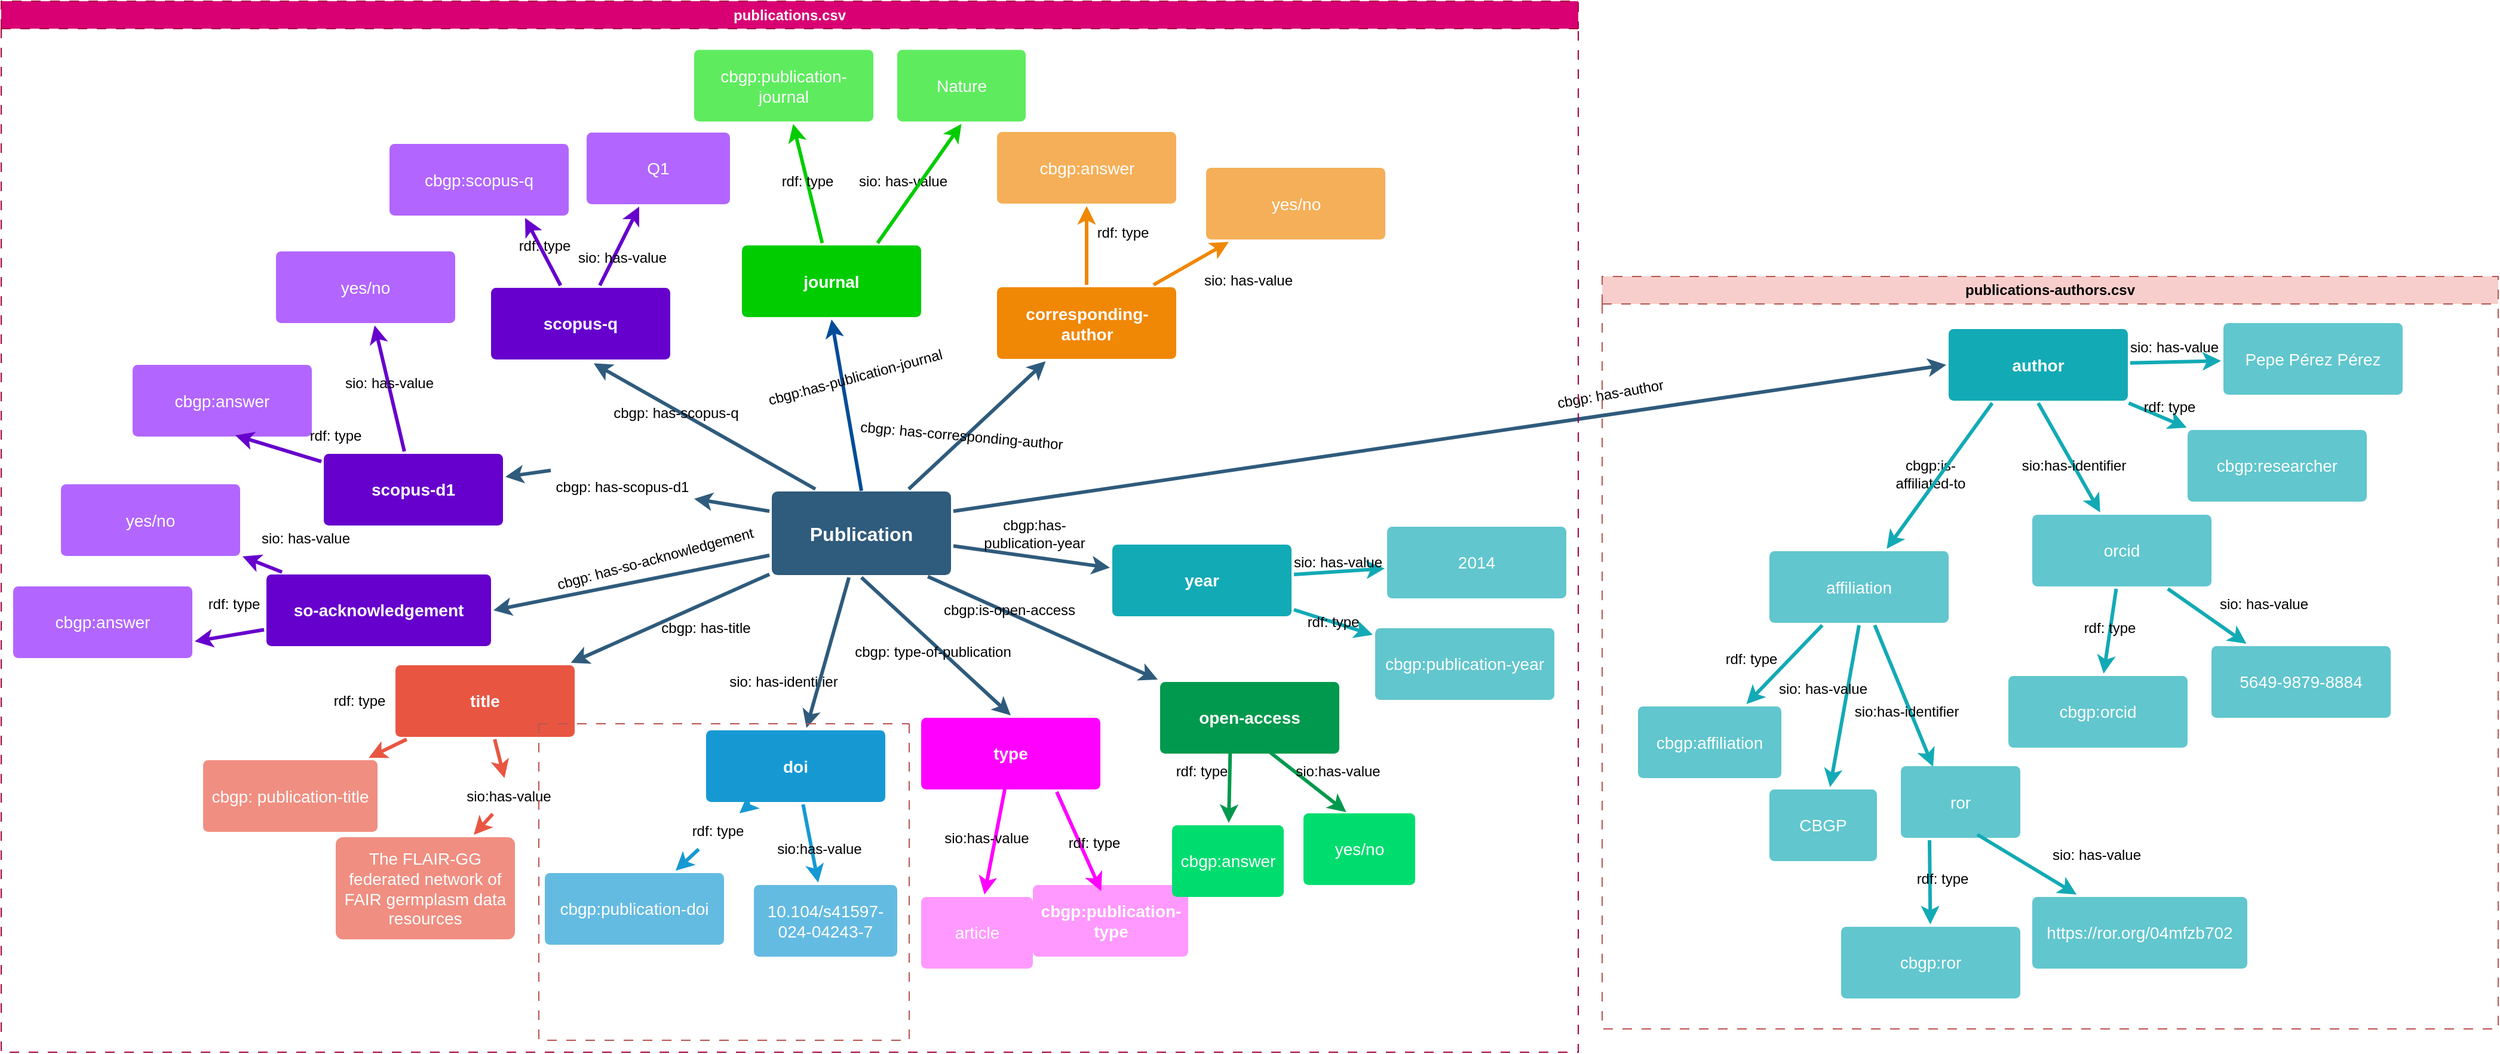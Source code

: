 <mxfile version="26.0.16">
  <diagram id="6a731a19-8d31-9384-78a2-239565b7b9f0" name="Page-1">
    <mxGraphModel dx="3794" dy="2132" grid="1" gridSize="10" guides="1" tooltips="1" connect="1" arrows="1" fold="1" page="1" pageScale="1" pageWidth="1169" pageHeight="827" background="none" math="0" shadow="0">
      <root>
        <mxCell id="0" />
        <mxCell id="1" parent="0" />
        <mxCell id="1745" value="" style="edgeStyle=none;rounded=0;jumpStyle=none;html=1;shadow=0;labelBackgroundColor=none;startArrow=none;startFill=0;endArrow=classic;endFill=1;jettySize=auto;orthogonalLoop=1;strokeColor=#2F5B7C;strokeWidth=3;fontFamily=Helvetica;fontSize=16;fontColor=#23445D;spacing=5;" parent="1" source="1749" target="1764" edge="1">
          <mxGeometry relative="1" as="geometry" />
        </mxCell>
        <mxCell id="1746" value="" style="edgeStyle=none;rounded=0;jumpStyle=none;html=1;shadow=0;labelBackgroundColor=none;startArrow=none;startFill=0;endArrow=classic;endFill=1;jettySize=auto;orthogonalLoop=1;strokeColor=#2F5B7C;strokeWidth=3;fontFamily=Helvetica;fontSize=16;fontColor=#23445D;spacing=5;" parent="1" source="1749" target="1771" edge="1">
          <mxGeometry relative="1" as="geometry" />
        </mxCell>
        <mxCell id="1748" value="" style="edgeStyle=none;rounded=0;jumpStyle=none;html=1;shadow=0;labelBackgroundColor=none;startArrow=none;startFill=0;endArrow=classic;endFill=1;jettySize=auto;orthogonalLoop=1;strokeColor=#2F5B7C;strokeWidth=3;fontFamily=Helvetica;fontSize=16;fontColor=#23445D;spacing=5;" parent="1" source="1749" target="1753" edge="1">
          <mxGeometry relative="1" as="geometry" />
        </mxCell>
        <mxCell id="1749" value="Publication" style="rounded=1;whiteSpace=wrap;html=1;shadow=0;labelBackgroundColor=none;strokeColor=none;strokeWidth=3;fillColor=#2F5B7C;fontFamily=Helvetica;fontSize=16;fontColor=#FFFFFF;align=center;fontStyle=1;spacing=5;arcSize=7;perimeterSpacing=2;" parent="1" vertex="1">
          <mxGeometry x="495" y="380.5" width="150" height="70" as="geometry" />
        </mxCell>
        <mxCell id="1751" value="" style="edgeStyle=none;rounded=1;jumpStyle=none;html=1;shadow=0;labelBackgroundColor=none;startArrow=none;startFill=0;jettySize=auto;orthogonalLoop=1;strokeColor=#E85642;strokeWidth=3;fontFamily=Helvetica;fontSize=14;fontColor=#FFFFFF;spacing=5;fontStyle=1;fillColor=#b0e3e6;" parent="1" source="1753" target="1755" edge="1">
          <mxGeometry relative="1" as="geometry" />
        </mxCell>
        <mxCell id="1752" value="" style="edgeStyle=none;rounded=1;jumpStyle=none;html=1;shadow=0;labelBackgroundColor=none;startArrow=none;startFill=0;jettySize=auto;orthogonalLoop=1;strokeColor=#E85642;strokeWidth=3;fontFamily=Helvetica;fontSize=14;fontColor=#FFFFFF;spacing=5;fontStyle=1;fillColor=#b0e3e6;" parent="1" source="GNkkOzDKG9C4cJqwy53V-1890" target="1754" edge="1">
          <mxGeometry relative="1" as="geometry" />
        </mxCell>
        <mxCell id="1754" value="The FLAIR-GG federated network of FAIR germplasm data resources" style="rounded=1;whiteSpace=wrap;html=1;shadow=0;labelBackgroundColor=none;strokeColor=none;strokeWidth=3;fillColor=#f08e81;fontFamily=Helvetica;fontSize=14;fontColor=#FFFFFF;align=center;spacing=5;fontStyle=0;arcSize=7;perimeterSpacing=2;" parent="1" vertex="1">
          <mxGeometry x="130" y="670" width="150" height="85.5" as="geometry" />
        </mxCell>
        <mxCell id="1755" value="cbgp: publication-title" style="rounded=1;whiteSpace=wrap;html=1;shadow=0;labelBackgroundColor=none;strokeColor=none;strokeWidth=3;fillColor=#f08e81;fontFamily=Helvetica;fontSize=14;fontColor=#FFFFFF;align=center;spacing=5;fontStyle=0;arcSize=7;perimeterSpacing=2;" parent="1" vertex="1">
          <mxGeometry x="19" y="605.5" width="146" height="60" as="geometry" />
        </mxCell>
        <mxCell id="1759" value="" style="edgeStyle=none;rounded=0;jumpStyle=none;html=1;shadow=0;labelBackgroundColor=none;startArrow=none;startFill=0;endArrow=classic;endFill=1;jettySize=auto;orthogonalLoop=1;strokeColor=#1699D3;strokeWidth=3;fontFamily=Helvetica;fontSize=14;fontColor=#FFFFFF;spacing=5;" parent="1" source="1760" target="1761" edge="1">
          <mxGeometry relative="1" as="geometry" />
        </mxCell>
        <mxCell id="1761" value="10.104/s41597-024-04243-7" style="rounded=1;whiteSpace=wrap;html=1;shadow=0;labelBackgroundColor=none;strokeColor=none;strokeWidth=3;fillColor=#64bbe2;fontFamily=Helvetica;fontSize=14;fontColor=#FFFFFF;align=center;spacing=5;arcSize=7;perimeterSpacing=2;" parent="1" vertex="1">
          <mxGeometry x="480" y="710" width="120" height="60" as="geometry" />
        </mxCell>
        <mxCell id="1762" value="cbgp:publication-doi" style="rounded=1;whiteSpace=wrap;html=1;shadow=0;labelBackgroundColor=none;strokeColor=none;strokeWidth=3;fillColor=#64bbe2;fontFamily=Helvetica;fontSize=14;fontColor=#FFFFFF;align=center;spacing=5;arcSize=7;perimeterSpacing=2;" parent="1" vertex="1">
          <mxGeometry x="305" y="700" width="150" height="60" as="geometry" />
        </mxCell>
        <mxCell id="1771" value="year" style="rounded=1;whiteSpace=wrap;html=1;shadow=0;labelBackgroundColor=none;strokeColor=none;strokeWidth=3;fillColor=#12aab5;fontFamily=Helvetica;fontSize=14;fontColor=#FFFFFF;align=center;spacing=5;fontStyle=1;arcSize=7;perimeterSpacing=2;" parent="1" vertex="1">
          <mxGeometry x="780" y="425.0" width="150" height="60" as="geometry" />
        </mxCell>
        <mxCell id="1774" value="cbgp:publication-year" style="rounded=1;whiteSpace=wrap;html=1;shadow=0;labelBackgroundColor=none;strokeColor=none;strokeWidth=3;fillColor=#61c6ce;fontFamily=Helvetica;fontSize=14;fontColor=#FFFFFF;align=center;spacing=5;fontStyle=0;arcSize=7;perimeterSpacing=2;" parent="1" vertex="1">
          <mxGeometry x="1000" y="495" width="150" height="60" as="geometry" />
        </mxCell>
        <mxCell id="1775" value="" style="edgeStyle=none;rounded=1;jumpStyle=none;html=1;shadow=0;labelBackgroundColor=none;startArrow=none;startFill=0;jettySize=auto;orthogonalLoop=1;strokeColor=#12AAB5;strokeWidth=3;fontFamily=Helvetica;fontSize=14;fontColor=#FFFFFF;spacing=5;fontStyle=1;fillColor=#b0e3e6;" parent="1" source="1771" target="1774" edge="1">
          <mxGeometry relative="1" as="geometry" />
        </mxCell>
        <mxCell id="1776" value="2014" style="rounded=1;whiteSpace=wrap;html=1;shadow=0;labelBackgroundColor=none;strokeColor=none;strokeWidth=3;fillColor=#61c6ce;fontFamily=Helvetica;fontSize=14;fontColor=#FFFFFF;align=center;spacing=5;fontStyle=0;arcSize=7;perimeterSpacing=2;" parent="1" vertex="1">
          <mxGeometry x="1010" y="410" width="150" height="60" as="geometry" />
        </mxCell>
        <mxCell id="1777" value="" style="edgeStyle=none;rounded=1;jumpStyle=none;html=1;shadow=0;labelBackgroundColor=none;startArrow=none;startFill=0;jettySize=auto;orthogonalLoop=1;strokeColor=#12AAB5;strokeWidth=3;fontFamily=Helvetica;fontSize=14;fontColor=#FFFFFF;spacing=5;fontStyle=1;fillColor=#b0e3e6;" parent="1" source="1771" target="1776" edge="1">
          <mxGeometry relative="1" as="geometry" />
        </mxCell>
        <mxCell id="GNkkOzDKG9C4cJqwy53V-1780" value="" style="group" vertex="1" connectable="0" parent="1">
          <mxGeometry x="340" y="510" width="110" height="30" as="geometry" />
        </mxCell>
        <mxCell id="GNkkOzDKG9C4cJqwy53V-1785" value="" style="group" vertex="1" connectable="0" parent="1">
          <mxGeometry x="330" y="670" width="110" height="30" as="geometry" />
        </mxCell>
        <mxCell id="GNkkOzDKG9C4cJqwy53V-1781" value="" style="group" vertex="1" connectable="0" parent="GNkkOzDKG9C4cJqwy53V-1785">
          <mxGeometry width="110" height="30" as="geometry" />
        </mxCell>
        <mxCell id="GNkkOzDKG9C4cJqwy53V-1782" value="" style="edgeStyle=none;rounded=0;jumpStyle=none;html=1;shadow=0;labelBackgroundColor=none;startArrow=none;startFill=0;endArrow=classic;endFill=1;jettySize=auto;orthogonalLoop=1;strokeColor=#2F5B7C;strokeWidth=3;fontFamily=Helvetica;fontSize=16;fontColor=#23445D;spacing=5;" edge="1" parent="GNkkOzDKG9C4cJqwy53V-1781">
          <mxGeometry relative="1" as="geometry" />
        </mxCell>
        <mxCell id="GNkkOzDKG9C4cJqwy53V-1786" value="" style="group" vertex="1" connectable="0" parent="1">
          <mxGeometry x="530" y="610.5" width="120" height="30" as="geometry" />
        </mxCell>
        <mxCell id="GNkkOzDKG9C4cJqwy53V-1787" value="" style="edgeStyle=none;rounded=0;jumpStyle=none;html=1;shadow=0;labelBackgroundColor=none;startArrow=none;startFill=0;endArrow=classic;endFill=1;jettySize=auto;orthogonalLoop=1;strokeColor=#1699D3;strokeWidth=3;fontFamily=Helvetica;fontSize=14;fontColor=#FFFFFF;spacing=5;" edge="1" parent="GNkkOzDKG9C4cJqwy53V-1786">
          <mxGeometry relative="1" as="geometry" />
        </mxCell>
        <mxCell id="GNkkOzDKG9C4cJqwy53V-1788" value="" style="group" vertex="1" connectable="0" parent="GNkkOzDKG9C4cJqwy53V-1786">
          <mxGeometry width="120" height="30" as="geometry" />
        </mxCell>
        <mxCell id="GNkkOzDKG9C4cJqwy53V-1789" value="" style="edgeStyle=none;rounded=0;jumpStyle=none;html=1;shadow=0;labelBackgroundColor=none;startArrow=none;startFill=0;endArrow=classic;endFill=1;jettySize=auto;orthogonalLoop=1;strokeColor=#2F5B7C;strokeWidth=3;fontFamily=Helvetica;fontSize=16;fontColor=#23445D;spacing=5;" edge="1" parent="GNkkOzDKG9C4cJqwy53V-1788">
          <mxGeometry relative="1" as="geometry" />
        </mxCell>
        <mxCell id="1760" value="doi" style="rounded=1;whiteSpace=wrap;html=1;shadow=0;labelBackgroundColor=none;strokeColor=none;strokeWidth=3;fillColor=#1699d3;fontFamily=Helvetica;fontSize=14;fontColor=#FFFFFF;align=center;spacing=5;fontStyle=1;arcSize=7;perimeterSpacing=2;" parent="GNkkOzDKG9C4cJqwy53V-1788" vertex="1">
          <mxGeometry x="-90" y="-30" width="150" height="60" as="geometry" />
        </mxCell>
        <mxCell id="GNkkOzDKG9C4cJqwy53V-1791" value="" style="group" vertex="1" connectable="0" parent="1">
          <mxGeometry x="670" y="400.5" width="110" height="30" as="geometry" />
        </mxCell>
        <mxCell id="GNkkOzDKG9C4cJqwy53V-1792" value="" style="edgeStyle=none;rounded=0;jumpStyle=none;html=1;shadow=0;labelBackgroundColor=none;startArrow=none;startFill=0;endArrow=classic;endFill=1;jettySize=auto;orthogonalLoop=1;strokeColor=#2F5B7C;strokeWidth=3;fontFamily=Helvetica;fontSize=16;fontColor=#23445D;spacing=5;" edge="1" parent="GNkkOzDKG9C4cJqwy53V-1791">
          <mxGeometry relative="1" as="geometry" />
        </mxCell>
        <mxCell id="GNkkOzDKG9C4cJqwy53V-1793" value="cbgp:has-publication-year" style="text;html=1;align=center;verticalAlign=middle;whiteSpace=wrap;rounded=0;" vertex="1" parent="GNkkOzDKG9C4cJqwy53V-1791">
          <mxGeometry x="-10" width="110" height="30" as="geometry" />
        </mxCell>
        <mxCell id="GNkkOzDKG9C4cJqwy53V-1794" value="" style="group" vertex="1" connectable="0" parent="1">
          <mxGeometry x="923.5" y="425" width="110" height="30" as="geometry" />
        </mxCell>
        <mxCell id="GNkkOzDKG9C4cJqwy53V-1795" value="" style="edgeStyle=none;rounded=0;jumpStyle=none;html=1;shadow=0;labelBackgroundColor=none;startArrow=none;startFill=0;endArrow=classic;endFill=1;jettySize=auto;orthogonalLoop=1;strokeColor=#2F5B7C;strokeWidth=3;fontFamily=Helvetica;fontSize=16;fontColor=#23445D;spacing=5;" edge="1" parent="GNkkOzDKG9C4cJqwy53V-1794">
          <mxGeometry relative="1" as="geometry" />
        </mxCell>
        <mxCell id="GNkkOzDKG9C4cJqwy53V-1796" value="sio: has-value" style="text;html=1;align=center;verticalAlign=middle;whiteSpace=wrap;rounded=0;" vertex="1" parent="GNkkOzDKG9C4cJqwy53V-1794">
          <mxGeometry x="-10" width="110" height="30" as="geometry" />
        </mxCell>
        <mxCell id="GNkkOzDKG9C4cJqwy53V-1797" value="" style="group" vertex="1" connectable="0" parent="1">
          <mxGeometry x="900" y="475" width="110" height="30" as="geometry" />
        </mxCell>
        <mxCell id="GNkkOzDKG9C4cJqwy53V-1798" value="" style="edgeStyle=none;rounded=0;jumpStyle=none;html=1;shadow=0;labelBackgroundColor=none;startArrow=none;startFill=0;endArrow=classic;endFill=1;jettySize=auto;orthogonalLoop=1;strokeColor=#1699D3;strokeWidth=3;fontFamily=Helvetica;fontSize=14;fontColor=#FFFFFF;spacing=5;" edge="1" parent="GNkkOzDKG9C4cJqwy53V-1797">
          <mxGeometry relative="1" as="geometry" />
        </mxCell>
        <mxCell id="GNkkOzDKG9C4cJqwy53V-1799" value="" style="group" vertex="1" connectable="0" parent="GNkkOzDKG9C4cJqwy53V-1797">
          <mxGeometry width="110" height="30" as="geometry" />
        </mxCell>
        <mxCell id="GNkkOzDKG9C4cJqwy53V-1800" value="" style="edgeStyle=none;rounded=0;jumpStyle=none;html=1;shadow=0;labelBackgroundColor=none;startArrow=none;startFill=0;endArrow=classic;endFill=1;jettySize=auto;orthogonalLoop=1;strokeColor=#2F5B7C;strokeWidth=3;fontFamily=Helvetica;fontSize=16;fontColor=#23445D;spacing=5;" edge="1" parent="GNkkOzDKG9C4cJqwy53V-1799">
          <mxGeometry relative="1" as="geometry" />
        </mxCell>
        <mxCell id="GNkkOzDKG9C4cJqwy53V-1801" value="rdf: type" style="text;html=1;align=center;verticalAlign=middle;whiteSpace=wrap;rounded=0;" vertex="1" parent="GNkkOzDKG9C4cJqwy53V-1799">
          <mxGeometry x="20" width="90" height="30" as="geometry" />
        </mxCell>
        <mxCell id="GNkkOzDKG9C4cJqwy53V-1802" value="" style="group" vertex="1" connectable="0" parent="1">
          <mxGeometry x="395" y="480" width="110" height="30" as="geometry" />
        </mxCell>
        <mxCell id="GNkkOzDKG9C4cJqwy53V-1803" value="" style="edgeStyle=none;rounded=0;jumpStyle=none;html=1;shadow=0;labelBackgroundColor=none;startArrow=none;startFill=0;endArrow=classic;endFill=1;jettySize=auto;orthogonalLoop=1;strokeColor=#2F5B7C;strokeWidth=3;fontFamily=Helvetica;fontSize=16;fontColor=#23445D;spacing=5;" edge="1" parent="GNkkOzDKG9C4cJqwy53V-1802">
          <mxGeometry relative="1" as="geometry" />
        </mxCell>
        <mxCell id="GNkkOzDKG9C4cJqwy53V-1804" value="cbgp: has-title" style="text;html=1;align=center;verticalAlign=middle;whiteSpace=wrap;rounded=0;" vertex="1" parent="GNkkOzDKG9C4cJqwy53V-1802">
          <mxGeometry x="-10" width="110" height="30" as="geometry" />
        </mxCell>
        <mxCell id="GNkkOzDKG9C4cJqwy53V-1805" value="" style="group" vertex="1" connectable="0" parent="1">
          <mxGeometry x="165" y="530.5" width="165" height="55.5" as="geometry" />
        </mxCell>
        <mxCell id="GNkkOzDKG9C4cJqwy53V-1806" value="" style="edgeStyle=none;rounded=0;jumpStyle=none;html=1;shadow=0;labelBackgroundColor=none;startArrow=none;startFill=0;endArrow=classic;endFill=1;jettySize=auto;orthogonalLoop=1;strokeColor=#1699D3;strokeWidth=3;fontFamily=Helvetica;fontSize=14;fontColor=#FFFFFF;spacing=5;" edge="1" parent="GNkkOzDKG9C4cJqwy53V-1805">
          <mxGeometry relative="1" as="geometry" />
        </mxCell>
        <mxCell id="GNkkOzDKG9C4cJqwy53V-1807" value="" style="group" vertex="1" connectable="0" parent="GNkkOzDKG9C4cJqwy53V-1805">
          <mxGeometry width="165" height="55.5" as="geometry" />
        </mxCell>
        <mxCell id="GNkkOzDKG9C4cJqwy53V-1808" value="" style="edgeStyle=none;rounded=0;jumpStyle=none;html=1;shadow=0;labelBackgroundColor=none;startArrow=none;startFill=0;endArrow=classic;endFill=1;jettySize=auto;orthogonalLoop=1;strokeColor=#2F5B7C;strokeWidth=3;fontFamily=Helvetica;fontSize=16;fontColor=#23445D;spacing=5;" edge="1" parent="GNkkOzDKG9C4cJqwy53V-1807">
          <mxGeometry relative="1" as="geometry" />
        </mxCell>
        <mxCell id="GNkkOzDKG9C4cJqwy53V-1809" value="sio:has-value" style="text;html=1;align=center;verticalAlign=middle;whiteSpace=wrap;rounded=0;" vertex="1" parent="GNkkOzDKG9C4cJqwy53V-1807">
          <mxGeometry x="30" width="90" height="30" as="geometry" />
        </mxCell>
        <mxCell id="1753" value="title" style="rounded=1;whiteSpace=wrap;html=1;shadow=0;labelBackgroundColor=none;strokeColor=none;strokeWidth=3;fillColor=#e85642;fontFamily=Helvetica;fontSize=14;fontColor=#FFFFFF;align=center;spacing=5;fontStyle=1;arcSize=7;perimeterSpacing=2;" parent="GNkkOzDKG9C4cJqwy53V-1807" vertex="1">
          <mxGeometry x="15" y="-4.5" width="150" height="60" as="geometry" />
        </mxCell>
        <mxCell id="GNkkOzDKG9C4cJqwy53V-1810" value="rdf: type" style="text;html=1;align=center;verticalAlign=middle;whiteSpace=wrap;rounded=0;" vertex="1" parent="GNkkOzDKG9C4cJqwy53V-1807">
          <mxGeometry x="-60" y="10.5" width="90" height="30" as="geometry" />
        </mxCell>
        <mxCell id="GNkkOzDKG9C4cJqwy53V-1837" value="" style="edgeStyle=none;rounded=0;jumpStyle=none;html=1;shadow=0;labelBackgroundColor=none;startArrow=none;startFill=0;endArrow=classic;endFill=1;jettySize=auto;orthogonalLoop=1;strokeColor=#004C99;strokeWidth=3;fontFamily=Helvetica;fontSize=14;fontColor=#FFFFFF;spacing=5;fillColor=#00CC00;entryX=0.5;entryY=1;entryDx=0;entryDy=0;" edge="1" parent="1" target="GNkkOzDKG9C4cJqwy53V-1820">
          <mxGeometry relative="1" as="geometry">
            <mxPoint x="570" y="380" as="sourcePoint" />
            <mxPoint x="570" y="186" as="targetPoint" />
          </mxGeometry>
        </mxCell>
        <mxCell id="GNkkOzDKG9C4cJqwy53V-1779" value="sio: has-identifier" style="text;html=1;align=center;verticalAlign=middle;whiteSpace=wrap;rounded=0;" vertex="1" parent="1">
          <mxGeometry x="450" y="524.5" width="110" height="30" as="geometry" />
        </mxCell>
        <mxCell id="GNkkOzDKG9C4cJqwy53V-1839" value="type" style="rounded=1;whiteSpace=wrap;html=1;shadow=0;labelBackgroundColor=none;strokeColor=none;strokeWidth=3;fillColor=#FF00FF;fontFamily=Helvetica;fontSize=14;fontColor=#FFFFFF;align=center;spacing=5;fontStyle=1;arcSize=7;perimeterSpacing=2;" vertex="1" parent="1">
          <mxGeometry x="620" y="570" width="150" height="60" as="geometry" />
        </mxCell>
        <mxCell id="GNkkOzDKG9C4cJqwy53V-1790" value="sio:has-value" style="text;html=1;align=center;verticalAlign=middle;whiteSpace=wrap;rounded=0;" vertex="1" parent="1">
          <mxGeometry x="490" y="665" width="90" height="30" as="geometry" />
        </mxCell>
        <mxCell id="GNkkOzDKG9C4cJqwy53V-1842" value="cbgp:publication-type" style="rounded=1;whiteSpace=wrap;html=1;shadow=0;labelBackgroundColor=none;strokeColor=none;strokeWidth=3;fillColor=#FF99FF;fontFamily=Helvetica;fontSize=14;fontColor=#FFFFFF;align=center;spacing=5;fontStyle=1;arcSize=7;perimeterSpacing=2;" vertex="1" parent="1">
          <mxGeometry x="713.5" y="710" width="130" height="60" as="geometry" />
        </mxCell>
        <mxCell id="GNkkOzDKG9C4cJqwy53V-1843" value="" style="group" vertex="1" connectable="0" parent="1">
          <mxGeometry x="620" y="620" width="110" height="30" as="geometry" />
        </mxCell>
        <mxCell id="GNkkOzDKG9C4cJqwy53V-1844" value="" style="edgeStyle=none;rounded=0;jumpStyle=none;html=1;shadow=0;labelBackgroundColor=none;startArrow=none;startFill=0;endArrow=classic;endFill=1;jettySize=auto;orthogonalLoop=1;strokeColor=#1699D3;strokeWidth=3;fontFamily=Helvetica;fontSize=14;fontColor=#FFFFFF;spacing=5;" edge="1" parent="GNkkOzDKG9C4cJqwy53V-1843">
          <mxGeometry relative="1" as="geometry" />
        </mxCell>
        <mxCell id="GNkkOzDKG9C4cJqwy53V-1845" value="" style="group" vertex="1" connectable="0" parent="GNkkOzDKG9C4cJqwy53V-1843">
          <mxGeometry width="110" height="30" as="geometry" />
        </mxCell>
        <mxCell id="GNkkOzDKG9C4cJqwy53V-1846" value="" style="edgeStyle=none;rounded=0;jumpStyle=none;html=1;shadow=0;labelBackgroundColor=none;startArrow=none;startFill=0;endArrow=classic;endFill=1;jettySize=auto;orthogonalLoop=1;strokeColor=#2F5B7C;strokeWidth=3;fontFamily=Helvetica;fontSize=16;fontColor=#23445D;spacing=5;" edge="1" parent="GNkkOzDKG9C4cJqwy53V-1845">
          <mxGeometry relative="1" as="geometry" />
        </mxCell>
        <mxCell id="GNkkOzDKG9C4cJqwy53V-1848" value="" style="edgeStyle=none;rounded=0;jumpStyle=none;html=1;shadow=0;labelBackgroundColor=none;startArrow=none;startFill=0;endArrow=classic;endFill=1;jettySize=auto;orthogonalLoop=1;strokeColor=#FF00FF;strokeWidth=3;fontFamily=Helvetica;fontSize=14;fontColor=#FFFFFF;spacing=5;" edge="1" parent="1" target="GNkkOzDKG9C4cJqwy53V-1849">
          <mxGeometry relative="1" as="geometry">
            <mxPoint x="690" y="630" as="sourcePoint" />
          </mxGeometry>
        </mxCell>
        <mxCell id="GNkkOzDKG9C4cJqwy53V-1849" value="article" style="rounded=1;whiteSpace=wrap;html=1;shadow=0;labelBackgroundColor=none;strokeColor=none;strokeWidth=3;fillColor=#FF99FF;fontFamily=Helvetica;fontSize=14;fontColor=#FFFFFF;align=center;spacing=5;arcSize=7;perimeterSpacing=2;" vertex="1" parent="1">
          <mxGeometry x="620" y="720" width="93.5" height="60" as="geometry" />
        </mxCell>
        <mxCell id="GNkkOzDKG9C4cJqwy53V-1853" value="" style="group" vertex="1" connectable="0" parent="1">
          <mxGeometry x="510" y="490" width="140" height="30" as="geometry" />
        </mxCell>
        <mxCell id="GNkkOzDKG9C4cJqwy53V-1838" value="" style="edgeStyle=none;rounded=0;jumpStyle=none;html=1;shadow=0;labelBackgroundColor=none;startArrow=none;startFill=0;endArrow=classic;endFill=1;jettySize=auto;orthogonalLoop=1;strokeColor=#2F5B7C;strokeWidth=3;fontFamily=Helvetica;fontSize=16;fontColor=#23445D;spacing=5;exitX=0.5;exitY=1;exitDx=0;exitDy=0;entryX=0.5;entryY=0;entryDx=0;entryDy=0;" edge="1" parent="GNkkOzDKG9C4cJqwy53V-1853" source="1749" target="GNkkOzDKG9C4cJqwy53V-1839">
          <mxGeometry relative="1" as="geometry">
            <mxPoint x="51" y="-31.5" as="sourcePoint" />
            <mxPoint x="165" y="75.5" as="targetPoint" />
          </mxGeometry>
        </mxCell>
        <mxCell id="GNkkOzDKG9C4cJqwy53V-1840" value="cbgp: type-of-publication" style="text;html=1;align=center;verticalAlign=middle;whiteSpace=wrap;rounded=0;rotation=0;" vertex="1" parent="GNkkOzDKG9C4cJqwy53V-1853">
          <mxGeometry x="50" y="10" width="140" height="30" as="geometry" />
        </mxCell>
        <mxCell id="GNkkOzDKG9C4cJqwy53V-1856" value="" style="edgeStyle=none;rounded=0;jumpStyle=none;html=1;shadow=0;labelBackgroundColor=none;startArrow=none;startFill=0;endArrow=classic;endFill=1;jettySize=auto;orthogonalLoop=1;strokeColor=#2F5B7C;strokeWidth=3;fontFamily=Helvetica;fontSize=16;fontColor=#23445D;spacing=5;exitX=0.861;exitY=0.99;exitDx=0;exitDy=0;entryX=0;entryY=0;entryDx=0;entryDy=0;exitPerimeter=0;" edge="1" parent="1" source="1749" target="GNkkOzDKG9C4cJqwy53V-1857">
          <mxGeometry relative="1" as="geometry">
            <mxPoint x="580" y="462.5" as="sourcePoint" />
            <mxPoint x="760" y="560" as="targetPoint" />
          </mxGeometry>
        </mxCell>
        <mxCell id="GNkkOzDKG9C4cJqwy53V-1857" value="open-access" style="rounded=1;whiteSpace=wrap;html=1;shadow=0;labelBackgroundColor=none;strokeColor=none;strokeWidth=3;fillColor=#00994D;fontFamily=Helvetica;fontSize=14;fontColor=#FFFFFF;align=center;spacing=5;fontStyle=1;arcSize=7;perimeterSpacing=2;" vertex="1" parent="1">
          <mxGeometry x="820" y="540" width="150" height="60" as="geometry" />
        </mxCell>
        <mxCell id="GNkkOzDKG9C4cJqwy53V-1858" value="" style="edgeStyle=none;rounded=0;jumpStyle=none;html=1;shadow=0;labelBackgroundColor=none;startArrow=none;startFill=0;endArrow=classic;endFill=1;jettySize=auto;orthogonalLoop=1;strokeColor=#00994D;strokeWidth=3;fontFamily=Helvetica;fontSize=14;fontColor=#FFFFFF;spacing=5;exitX=0.592;exitY=0.916;exitDx=0;exitDy=0;exitPerimeter=0;entryX=0.388;entryY=0.015;entryDx=0;entryDy=0;entryPerimeter=0;fillColor=#00DD6F;" edge="1" parent="1" source="GNkkOzDKG9C4cJqwy53V-1857" target="GNkkOzDKG9C4cJqwy53V-1859">
          <mxGeometry relative="1" as="geometry">
            <mxPoint x="847" y="618" as="sourcePoint" />
            <mxPoint x="890" y="690" as="targetPoint" />
          </mxGeometry>
        </mxCell>
        <mxCell id="GNkkOzDKG9C4cJqwy53V-1859" value="yes/no" style="rounded=1;whiteSpace=wrap;html=1;shadow=0;labelBackgroundColor=none;strokeColor=none;strokeWidth=3;fillColor=#00DD6F;fontFamily=Helvetica;fontSize=14;fontColor=#FFFFFF;align=center;spacing=5;arcSize=7;perimeterSpacing=2;" vertex="1" parent="1">
          <mxGeometry x="940" y="650" width="93.5" height="60" as="geometry" />
        </mxCell>
        <mxCell id="GNkkOzDKG9C4cJqwy53V-1860" value="" style="edgeStyle=none;rounded=0;jumpStyle=none;html=1;shadow=0;labelBackgroundColor=none;startArrow=none;startFill=0;endArrow=classic;endFill=1;jettySize=auto;orthogonalLoop=1;strokeColor=#00994D;strokeWidth=3;fontFamily=Helvetica;fontSize=14;fontColor=#FFFFFF;spacing=5;exitX=0.394;exitY=0.959;exitDx=0;exitDy=0;exitPerimeter=0;" edge="1" parent="1" source="GNkkOzDKG9C4cJqwy53V-1857" target="GNkkOzDKG9C4cJqwy53V-1861">
          <mxGeometry relative="1" as="geometry">
            <mxPoint x="790" y="625.5" as="sourcePoint" />
            <mxPoint x="810" y="690" as="targetPoint" />
          </mxGeometry>
        </mxCell>
        <mxCell id="GNkkOzDKG9C4cJqwy53V-1861" value="cbgp:answer" style="rounded=1;whiteSpace=wrap;html=1;shadow=0;labelBackgroundColor=none;strokeColor=none;strokeWidth=3;fillColor=#00DD6F;fontFamily=Helvetica;fontSize=14;fontColor=#FFFFFF;align=center;spacing=5;arcSize=7;perimeterSpacing=2;" vertex="1" parent="1">
          <mxGeometry x="830" y="660" width="93.5" height="60" as="geometry" />
        </mxCell>
        <mxCell id="GNkkOzDKG9C4cJqwy53V-1862" value="sio:has-value" style="text;html=1;align=center;verticalAlign=middle;whiteSpace=wrap;rounded=0;" vertex="1" parent="1">
          <mxGeometry x="923.5" y="600" width="90" height="30" as="geometry" />
        </mxCell>
        <mxCell id="GNkkOzDKG9C4cJqwy53V-1863" value="" style="group" vertex="1" connectable="0" parent="1">
          <mxGeometry x="790" y="600" width="110" height="30" as="geometry" />
        </mxCell>
        <mxCell id="GNkkOzDKG9C4cJqwy53V-1864" value="" style="edgeStyle=none;rounded=0;jumpStyle=none;html=1;shadow=0;labelBackgroundColor=none;startArrow=none;startFill=0;endArrow=classic;endFill=1;jettySize=auto;orthogonalLoop=1;strokeColor=#1699D3;strokeWidth=3;fontFamily=Helvetica;fontSize=14;fontColor=#FFFFFF;spacing=5;" edge="1" parent="GNkkOzDKG9C4cJqwy53V-1863">
          <mxGeometry relative="1" as="geometry" />
        </mxCell>
        <mxCell id="GNkkOzDKG9C4cJqwy53V-1865" value="" style="group" vertex="1" connectable="0" parent="GNkkOzDKG9C4cJqwy53V-1863">
          <mxGeometry width="110" height="30" as="geometry" />
        </mxCell>
        <mxCell id="GNkkOzDKG9C4cJqwy53V-1866" value="" style="edgeStyle=none;rounded=0;jumpStyle=none;html=1;shadow=0;labelBackgroundColor=none;startArrow=none;startFill=0;endArrow=classic;endFill=1;jettySize=auto;orthogonalLoop=1;strokeColor=#2F5B7C;strokeWidth=3;fontFamily=Helvetica;fontSize=16;fontColor=#23445D;spacing=5;" edge="1" parent="GNkkOzDKG9C4cJqwy53V-1865">
          <mxGeometry relative="1" as="geometry" />
        </mxCell>
        <mxCell id="GNkkOzDKG9C4cJqwy53V-1867" value="rdf: type" style="text;html=1;align=center;verticalAlign=middle;whiteSpace=wrap;rounded=0;" vertex="1" parent="GNkkOzDKG9C4cJqwy53V-1865">
          <mxGeometry x="20" width="90" height="30" as="geometry" />
        </mxCell>
        <mxCell id="GNkkOzDKG9C4cJqwy53V-1869" value="" style="edgeStyle=none;rounded=0;jumpStyle=none;html=1;shadow=0;labelBackgroundColor=none;startArrow=none;startFill=0;endArrow=classic;endFill=1;jettySize=auto;orthogonalLoop=1;strokeColor=#2F5B7C;strokeWidth=3;fontFamily=Helvetica;fontSize=16;fontColor=#23445D;spacing=5;exitX=0.25;exitY=0;exitDx=0;exitDy=0;entryX=0.571;entryY=1.02;entryDx=0;entryDy=0;entryPerimeter=0;" edge="1" parent="1" source="1749" target="GNkkOzDKG9C4cJqwy53V-1870">
          <mxGeometry relative="1" as="geometry">
            <mxPoint x="535" y="230" as="sourcePoint" />
            <mxPoint x="440" y="200" as="targetPoint" />
          </mxGeometry>
        </mxCell>
        <mxCell id="GNkkOzDKG9C4cJqwy53V-1871" value="Q1" style="rounded=1;whiteSpace=wrap;html=1;shadow=0;labelBackgroundColor=none;strokeColor=none;strokeWidth=3;fillColor=#B266FF;fontFamily=Helvetica;fontSize=14;fontColor=#FFFFFF;align=center;spacing=5;arcSize=7;perimeterSpacing=2;" vertex="1" parent="1">
          <mxGeometry x="340" y="80" width="120" height="60" as="geometry" />
        </mxCell>
        <mxCell id="GNkkOzDKG9C4cJqwy53V-1872" value="" style="edgeStyle=none;rounded=0;jumpStyle=none;html=1;shadow=0;labelBackgroundColor=none;startArrow=none;startFill=0;endArrow=classic;endFill=1;jettySize=auto;orthogonalLoop=1;strokeColor=#6600CC;strokeWidth=3;fontFamily=Helvetica;fontSize=14;fontColor=#FFFFFF;spacing=5;fillColor=#6600CC;" edge="1" parent="1" source="GNkkOzDKG9C4cJqwy53V-1870" target="GNkkOzDKG9C4cJqwy53V-1871">
          <mxGeometry relative="1" as="geometry" />
        </mxCell>
        <mxCell id="GNkkOzDKG9C4cJqwy53V-1873" value="cbgp:scopus-q" style="rounded=1;whiteSpace=wrap;html=1;shadow=0;labelBackgroundColor=none;strokeColor=none;strokeWidth=3;fillColor=#B266FF;fontFamily=Helvetica;fontSize=14;fontColor=#FFFFFF;align=center;spacing=5;arcSize=7;perimeterSpacing=2;" vertex="1" parent="1">
          <mxGeometry x="175" y="89.5" width="150" height="60" as="geometry" />
        </mxCell>
        <mxCell id="GNkkOzDKG9C4cJqwy53V-1876" value="" style="group" vertex="1" connectable="0" parent="1">
          <mxGeometry x="325" y="170" width="110" height="30" as="geometry" />
        </mxCell>
        <mxCell id="GNkkOzDKG9C4cJqwy53V-1877" value="" style="edgeStyle=none;rounded=0;jumpStyle=none;html=1;shadow=0;labelBackgroundColor=none;startArrow=none;startFill=0;endArrow=classic;endFill=1;jettySize=auto;orthogonalLoop=1;strokeColor=#2F5B7C;strokeWidth=3;fontFamily=Helvetica;fontSize=16;fontColor=#23445D;spacing=5;" edge="1" parent="GNkkOzDKG9C4cJqwy53V-1876">
          <mxGeometry relative="1" as="geometry" />
        </mxCell>
        <mxCell id="GNkkOzDKG9C4cJqwy53V-1878" value="sio: has-value" style="text;html=1;align=center;verticalAlign=middle;whiteSpace=wrap;rounded=0;" vertex="1" parent="GNkkOzDKG9C4cJqwy53V-1876">
          <mxGeometry x="-10" width="110" height="30" as="geometry" />
        </mxCell>
        <mxCell id="GNkkOzDKG9C4cJqwy53V-1880" value="" style="edgeStyle=none;rounded=0;jumpStyle=none;html=1;shadow=0;labelBackgroundColor=none;startArrow=none;startFill=0;endArrow=classic;endFill=1;jettySize=auto;orthogonalLoop=1;strokeColor=#6600CC;strokeWidth=3;fontFamily=Helvetica;fontSize=14;fontColor=#FFFFFF;spacing=5;fillColor=#6600CC;entryX=0.75;entryY=1;entryDx=0;entryDy=0;" edge="1" parent="1" source="GNkkOzDKG9C4cJqwy53V-1870" target="GNkkOzDKG9C4cJqwy53V-1873">
          <mxGeometry relative="1" as="geometry">
            <mxPoint x="356" y="197" as="sourcePoint" />
            <mxPoint x="290" y="130" as="targetPoint" />
          </mxGeometry>
        </mxCell>
        <mxCell id="GNkkOzDKG9C4cJqwy53V-1875" value="rdf: type" style="text;html=1;align=center;verticalAlign=middle;whiteSpace=wrap;rounded=0;" vertex="1" parent="1">
          <mxGeometry x="260" y="160" width="90" height="30" as="geometry" />
        </mxCell>
        <mxCell id="GNkkOzDKG9C4cJqwy53V-1881" value="scopus-d1" style="rounded=1;whiteSpace=wrap;html=1;shadow=0;labelBackgroundColor=none;strokeColor=none;strokeWidth=3;fillColor=#6600CC;fontFamily=Helvetica;fontSize=14;fontColor=#FFFFFF;align=center;spacing=5;fontStyle=1;arcSize=7;perimeterSpacing=2;" vertex="1" parent="1">
          <mxGeometry x="120" y="349" width="150" height="60" as="geometry" />
        </mxCell>
        <mxCell id="GNkkOzDKG9C4cJqwy53V-1882" value="yes/no" style="rounded=1;whiteSpace=wrap;html=1;shadow=0;labelBackgroundColor=none;strokeColor=none;strokeWidth=3;fillColor=#B266FF;fontFamily=Helvetica;fontSize=14;fontColor=#FFFFFF;align=center;spacing=5;arcSize=7;perimeterSpacing=2;" vertex="1" parent="1">
          <mxGeometry x="80" y="179.5" width="150" height="60" as="geometry" />
        </mxCell>
        <mxCell id="GNkkOzDKG9C4cJqwy53V-1883" value="" style="edgeStyle=none;rounded=0;jumpStyle=none;html=1;shadow=0;labelBackgroundColor=none;startArrow=none;startFill=0;endArrow=classic;endFill=1;jettySize=auto;orthogonalLoop=1;strokeColor=#6600CC;strokeWidth=3;fontFamily=Helvetica;fontSize=14;fontColor=#FFFFFF;spacing=5;fillColor=#6600CC;" edge="1" parent="1" source="GNkkOzDKG9C4cJqwy53V-1881" target="GNkkOzDKG9C4cJqwy53V-1882">
          <mxGeometry relative="1" as="geometry" />
        </mxCell>
        <mxCell id="GNkkOzDKG9C4cJqwy53V-1884" value="cbgp:answer" style="rounded=1;whiteSpace=wrap;html=1;shadow=0;labelBackgroundColor=none;strokeColor=none;strokeWidth=3;fillColor=#B266FF;fontFamily=Helvetica;fontSize=14;fontColor=#FFFFFF;align=center;spacing=5;arcSize=7;perimeterSpacing=2;" vertex="1" parent="1">
          <mxGeometry x="-40" y="274.5" width="150" height="60" as="geometry" />
        </mxCell>
        <mxCell id="GNkkOzDKG9C4cJqwy53V-1885" value="" style="group" vertex="1" connectable="0" parent="1">
          <mxGeometry x="130" y="274.5" width="110" height="30" as="geometry" />
        </mxCell>
        <mxCell id="GNkkOzDKG9C4cJqwy53V-1886" value="" style="edgeStyle=none;rounded=0;jumpStyle=none;html=1;shadow=0;labelBackgroundColor=none;startArrow=none;startFill=0;endArrow=classic;endFill=1;jettySize=auto;orthogonalLoop=1;strokeColor=#2F5B7C;strokeWidth=3;fontFamily=Helvetica;fontSize=16;fontColor=#23445D;spacing=5;" edge="1" parent="GNkkOzDKG9C4cJqwy53V-1885">
          <mxGeometry relative="1" as="geometry" />
        </mxCell>
        <mxCell id="GNkkOzDKG9C4cJqwy53V-1887" value="sio: has-value" style="text;html=1;align=center;verticalAlign=middle;whiteSpace=wrap;rounded=0;" vertex="1" parent="GNkkOzDKG9C4cJqwy53V-1885">
          <mxGeometry x="-10" width="110" height="30" as="geometry" />
        </mxCell>
        <mxCell id="GNkkOzDKG9C4cJqwy53V-1888" value="" style="edgeStyle=none;rounded=0;jumpStyle=none;html=1;shadow=0;labelBackgroundColor=none;startArrow=none;startFill=0;endArrow=classic;endFill=1;jettySize=auto;orthogonalLoop=1;strokeColor=#6600CC;strokeWidth=3;fontFamily=Helvetica;fontSize=14;fontColor=#FFFFFF;spacing=5;fillColor=#6600CC;entryX=0.571;entryY=0.953;entryDx=0;entryDy=0;entryPerimeter=0;" edge="1" parent="1" source="GNkkOzDKG9C4cJqwy53V-1881" target="GNkkOzDKG9C4cJqwy53V-1884">
          <mxGeometry relative="1" as="geometry">
            <mxPoint x="181" y="277.25" as="sourcePoint" />
            <mxPoint x="115" y="210.25" as="targetPoint" />
          </mxGeometry>
        </mxCell>
        <mxCell id="GNkkOzDKG9C4cJqwy53V-1889" value="rdf: type" style="text;html=1;align=center;verticalAlign=middle;whiteSpace=wrap;rounded=0;" vertex="1" parent="1">
          <mxGeometry x="85" y="319" width="90" height="30" as="geometry" />
        </mxCell>
        <mxCell id="GNkkOzDKG9C4cJqwy53V-1891" value="" style="edgeStyle=none;rounded=0;jumpStyle=none;html=1;shadow=0;labelBackgroundColor=none;startArrow=none;startFill=0;endArrow=classic;endFill=1;jettySize=auto;orthogonalLoop=1;strokeColor=#2F5B7C;strokeWidth=3;fontFamily=Helvetica;fontSize=16;fontColor=#23445D;spacing=5;exitX=0;exitY=0.25;exitDx=0;exitDy=0;" edge="1" parent="1" source="GNkkOzDKG9C4cJqwy53V-1892" target="GNkkOzDKG9C4cJqwy53V-1881">
          <mxGeometry relative="1" as="geometry">
            <mxPoint x="406" y="444.5" as="sourcePoint" />
            <mxPoint x="320" y="308.5" as="targetPoint" />
          </mxGeometry>
        </mxCell>
        <mxCell id="GNkkOzDKG9C4cJqwy53V-1894" value="" style="edgeStyle=none;rounded=0;jumpStyle=none;html=1;shadow=0;labelBackgroundColor=none;startArrow=none;startFill=0;endArrow=classic;endFill=1;jettySize=auto;orthogonalLoop=1;strokeColor=#FF00FF;strokeWidth=3;fontFamily=Helvetica;fontSize=14;fontColor=#FFFFFF;spacing=5;entryX=0.442;entryY=0.112;entryDx=0;entryDy=0;entryPerimeter=0;exitX=0.75;exitY=1;exitDx=0;exitDy=0;" edge="1" parent="1" source="GNkkOzDKG9C4cJqwy53V-1839" target="GNkkOzDKG9C4cJqwy53V-1842">
          <mxGeometry relative="1" as="geometry">
            <mxPoint x="734" y="632" as="sourcePoint" />
            <mxPoint x="769" y="708" as="targetPoint" />
          </mxGeometry>
        </mxCell>
        <mxCell id="GNkkOzDKG9C4cJqwy53V-1850" value="sio:has-value" style="text;html=1;align=center;verticalAlign=middle;whiteSpace=wrap;rounded=0;" vertex="1" parent="1">
          <mxGeometry x="630" y="655.5" width="90" height="30" as="geometry" />
        </mxCell>
        <mxCell id="GNkkOzDKG9C4cJqwy53V-1847" value="rdf: type" style="text;html=1;align=center;verticalAlign=middle;whiteSpace=wrap;rounded=0;" vertex="1" parent="1">
          <mxGeometry x="720" y="660" width="90" height="30" as="geometry" />
        </mxCell>
        <mxCell id="1758" value="" style="edgeStyle=none;rounded=0;jumpStyle=none;html=1;shadow=0;labelBackgroundColor=none;startArrow=none;startFill=0;endArrow=classic;endFill=1;jettySize=auto;orthogonalLoop=1;strokeColor=#1699D3;strokeWidth=3;fontFamily=Helvetica;fontSize=14;fontColor=#FFFFFF;spacing=5;" parent="1" source="GNkkOzDKG9C4cJqwy53V-1783" target="1762" edge="1">
          <mxGeometry relative="1" as="geometry" />
        </mxCell>
        <mxCell id="1747" value="" style="edgeStyle=none;rounded=0;jumpStyle=none;html=1;shadow=0;labelBackgroundColor=none;startArrow=none;startFill=0;endArrow=classic;endFill=1;jettySize=auto;orthogonalLoop=1;strokeColor=#2F5B7C;strokeWidth=3;fontFamily=Helvetica;fontSize=16;fontColor=#23445D;spacing=5;" parent="1" source="1749" target="1760" edge="1">
          <mxGeometry relative="1" as="geometry" />
        </mxCell>
        <mxCell id="GNkkOzDKG9C4cJqwy53V-1868" value="cbgp:is-open-access" style="text;html=1;align=center;verticalAlign=middle;whiteSpace=wrap;rounded=0;rotation=0;" vertex="1" parent="1">
          <mxGeometry x="624.25" y="464.5" width="140" height="30" as="geometry" />
        </mxCell>
        <mxCell id="GNkkOzDKG9C4cJqwy53V-1897" value="" style="edgeStyle=none;rounded=0;jumpStyle=none;html=1;shadow=0;labelBackgroundColor=none;startArrow=none;startFill=0;endArrow=classic;endFill=1;jettySize=auto;orthogonalLoop=1;strokeColor=#1699D3;strokeWidth=3;fontFamily=Helvetica;fontSize=14;fontColor=#FFFFFF;spacing=5;" edge="1" parent="1" source="1760" target="GNkkOzDKG9C4cJqwy53V-1783">
          <mxGeometry relative="1" as="geometry">
            <mxPoint x="479" y="643" as="sourcePoint" />
            <mxPoint x="416" y="698" as="targetPoint" />
          </mxGeometry>
        </mxCell>
        <mxCell id="GNkkOzDKG9C4cJqwy53V-1783" value="rdf: type" style="text;html=1;align=center;verticalAlign=middle;whiteSpace=wrap;rounded=0;" vertex="1" parent="1">
          <mxGeometry x="405" y="650" width="90" height="30" as="geometry" />
        </mxCell>
        <mxCell id="GNkkOzDKG9C4cJqwy53V-1898" value="" style="edgeStyle=none;rounded=1;jumpStyle=none;html=1;shadow=0;labelBackgroundColor=none;startArrow=none;startFill=0;jettySize=auto;orthogonalLoop=1;strokeColor=#E85642;strokeWidth=3;fontFamily=Helvetica;fontSize=14;fontColor=#FFFFFF;spacing=5;fontStyle=1;fillColor=#b0e3e6;" edge="1" parent="1" source="1753" target="GNkkOzDKG9C4cJqwy53V-1890">
          <mxGeometry relative="1" as="geometry">
            <mxPoint x="301" y="608" as="sourcePoint" />
            <mxPoint x="246" y="668" as="targetPoint" />
          </mxGeometry>
        </mxCell>
        <mxCell id="GNkkOzDKG9C4cJqwy53V-1890" value="sio:has-value" style="text;html=1;align=center;verticalAlign=middle;whiteSpace=wrap;rounded=0;" vertex="1" parent="1">
          <mxGeometry x="230" y="620.5" width="90" height="30" as="geometry" />
        </mxCell>
        <mxCell id="GNkkOzDKG9C4cJqwy53V-1899" value="so-acknowledgement" style="rounded=1;whiteSpace=wrap;html=1;shadow=0;labelBackgroundColor=none;strokeColor=none;strokeWidth=3;fillColor=#6600CC;fontFamily=Helvetica;fontSize=14;fontColor=#FFFFFF;align=center;spacing=5;fontStyle=1;arcSize=7;perimeterSpacing=2;" vertex="1" parent="1">
          <mxGeometry x="72" y="450" width="188" height="60" as="geometry" />
        </mxCell>
        <mxCell id="GNkkOzDKG9C4cJqwy53V-1900" value="yes/no" style="rounded=1;whiteSpace=wrap;html=1;shadow=0;labelBackgroundColor=none;strokeColor=none;strokeWidth=3;fillColor=#B266FF;fontFamily=Helvetica;fontSize=14;fontColor=#FFFFFF;align=center;spacing=5;arcSize=7;perimeterSpacing=2;" vertex="1" parent="1">
          <mxGeometry x="-100" y="374.5" width="150" height="60" as="geometry" />
        </mxCell>
        <mxCell id="GNkkOzDKG9C4cJqwy53V-1901" value="" style="edgeStyle=none;rounded=0;jumpStyle=none;html=1;shadow=0;labelBackgroundColor=none;startArrow=none;startFill=0;endArrow=classic;endFill=1;jettySize=auto;orthogonalLoop=1;strokeColor=#6600CC;strokeWidth=3;fontFamily=Helvetica;fontSize=14;fontColor=#FFFFFF;spacing=5;fillColor=#6600CC;" edge="1" parent="1" source="GNkkOzDKG9C4cJqwy53V-1899" target="GNkkOzDKG9C4cJqwy53V-1900">
          <mxGeometry relative="1" as="geometry" />
        </mxCell>
        <mxCell id="GNkkOzDKG9C4cJqwy53V-1902" value="cbgp:answer" style="rounded=1;whiteSpace=wrap;html=1;shadow=0;labelBackgroundColor=none;strokeColor=none;strokeWidth=3;fillColor=#B266FF;fontFamily=Helvetica;fontSize=14;fontColor=#FFFFFF;align=center;spacing=5;arcSize=7;perimeterSpacing=2;" vertex="1" parent="1">
          <mxGeometry x="-140" y="460" width="150" height="60" as="geometry" />
        </mxCell>
        <mxCell id="GNkkOzDKG9C4cJqwy53V-1903" value="" style="group" vertex="1" connectable="0" parent="1">
          <mxGeometry x="60" y="404.5" width="110" height="30" as="geometry" />
        </mxCell>
        <mxCell id="GNkkOzDKG9C4cJqwy53V-1904" value="" style="edgeStyle=none;rounded=0;jumpStyle=none;html=1;shadow=0;labelBackgroundColor=none;startArrow=none;startFill=0;endArrow=classic;endFill=1;jettySize=auto;orthogonalLoop=1;strokeColor=#2F5B7C;strokeWidth=3;fontFamily=Helvetica;fontSize=16;fontColor=#23445D;spacing=5;" edge="1" parent="GNkkOzDKG9C4cJqwy53V-1903">
          <mxGeometry relative="1" as="geometry" />
        </mxCell>
        <mxCell id="GNkkOzDKG9C4cJqwy53V-1905" value="sio: has-value" style="text;html=1;align=center;verticalAlign=middle;whiteSpace=wrap;rounded=0;" vertex="1" parent="GNkkOzDKG9C4cJqwy53V-1903">
          <mxGeometry x="-10" width="110" height="30" as="geometry" />
        </mxCell>
        <mxCell id="GNkkOzDKG9C4cJqwy53V-1906" value="" style="edgeStyle=none;rounded=0;jumpStyle=none;html=1;shadow=0;labelBackgroundColor=none;startArrow=none;startFill=0;endArrow=classic;endFill=1;jettySize=auto;orthogonalLoop=1;strokeColor=#6600CC;strokeWidth=3;fontFamily=Helvetica;fontSize=14;fontColor=#FFFFFF;spacing=5;fillColor=#6600CC;entryX=1;entryY=0.75;entryDx=0;entryDy=0;" edge="1" parent="1" source="GNkkOzDKG9C4cJqwy53V-1899" target="GNkkOzDKG9C4cJqwy53V-1902">
          <mxGeometry relative="1" as="geometry">
            <mxPoint x="83" y="447.75" as="sourcePoint" />
            <mxPoint x="17" y="380.75" as="targetPoint" />
          </mxGeometry>
        </mxCell>
        <mxCell id="GNkkOzDKG9C4cJqwy53V-1907" value="rdf: type" style="text;html=1;align=center;verticalAlign=middle;whiteSpace=wrap;rounded=0;" vertex="1" parent="1">
          <mxGeometry y="460" width="90" height="30" as="geometry" />
        </mxCell>
        <mxCell id="GNkkOzDKG9C4cJqwy53V-1908" value="" style="edgeStyle=none;rounded=0;jumpStyle=none;html=1;shadow=0;labelBackgroundColor=none;startArrow=none;startFill=0;endArrow=classic;endFill=1;jettySize=auto;orthogonalLoop=1;strokeColor=#2F5B7C;strokeWidth=3;fontFamily=Helvetica;fontSize=16;fontColor=#23445D;spacing=5;entryX=1;entryY=0.5;entryDx=0;entryDy=0;exitX=0;exitY=0.75;exitDx=0;exitDy=0;" edge="1" parent="1" source="1749" target="GNkkOzDKG9C4cJqwy53V-1899">
          <mxGeometry relative="1" as="geometry">
            <mxPoint x="525" y="463" as="sourcePoint" />
            <mxPoint x="388" y="554" as="targetPoint" />
          </mxGeometry>
        </mxCell>
        <mxCell id="GNkkOzDKG9C4cJqwy53V-1909" value="cbgp: has-so-acknowledgement" style="text;html=1;align=center;verticalAlign=middle;whiteSpace=wrap;rounded=0;rotation=-15;" vertex="1" parent="1">
          <mxGeometry x="285" y="409" width="225" height="55.5" as="geometry" />
        </mxCell>
        <mxCell id="GNkkOzDKG9C4cJqwy53V-1870" value="scopus-q" style="rounded=1;whiteSpace=wrap;html=1;shadow=0;labelBackgroundColor=none;strokeColor=none;strokeWidth=3;fillColor=#6600CC;fontFamily=Helvetica;fontSize=14;fontColor=#FFFFFF;align=center;spacing=5;fontStyle=1;arcSize=7;perimeterSpacing=2;" vertex="1" parent="1">
          <mxGeometry x="260" y="210" width="150" height="60" as="geometry" />
        </mxCell>
        <mxCell id="GNkkOzDKG9C4cJqwy53V-1879" value="cbgp: has-scopus-q" style="text;html=1;align=center;verticalAlign=middle;whiteSpace=wrap;rounded=0;" vertex="1" parent="1">
          <mxGeometry x="360" y="300" width="110" height="30" as="geometry" />
        </mxCell>
        <mxCell id="GNkkOzDKG9C4cJqwy53V-1910" value="" style="edgeStyle=none;rounded=0;jumpStyle=none;html=1;shadow=0;labelBackgroundColor=none;startArrow=none;startFill=0;endArrow=classic;endFill=1;jettySize=auto;orthogonalLoop=1;strokeColor=#2F5B7C;strokeWidth=3;fontFamily=Helvetica;fontSize=16;fontColor=#23445D;spacing=5;exitX=0;exitY=0.25;exitDx=0;exitDy=0;" edge="1" parent="1" source="1749" target="GNkkOzDKG9C4cJqwy53V-1892">
          <mxGeometry relative="1" as="geometry">
            <mxPoint x="493" y="397" as="sourcePoint" />
            <mxPoint x="272" y="384" as="targetPoint" />
          </mxGeometry>
        </mxCell>
        <mxCell id="GNkkOzDKG9C4cJqwy53V-1892" value="cbgp: has-scopus-d1" style="text;html=1;align=center;verticalAlign=middle;whiteSpace=wrap;rounded=0;" vertex="1" parent="1">
          <mxGeometry x="310" y="349" width="120" height="55.5" as="geometry" />
        </mxCell>
        <mxCell id="GNkkOzDKG9C4cJqwy53V-1818" value="" style="group" vertex="1" connectable="0" parent="1">
          <mxGeometry x="658.5" y="59.5" width="375" height="289.5" as="geometry" />
        </mxCell>
        <mxCell id="1764" value="corresponding-author" style="rounded=1;whiteSpace=wrap;html=1;shadow=0;labelBackgroundColor=none;strokeColor=none;strokeWidth=3;fillColor=#F08705;fontFamily=Helvetica;fontSize=14;fontColor=#FFFFFF;align=center;spacing=5;fontStyle=1;arcSize=7;perimeterSpacing=2;" parent="GNkkOzDKG9C4cJqwy53V-1818" vertex="1">
          <mxGeometry x="25" y="150" width="150" height="60" as="geometry" />
        </mxCell>
        <mxCell id="1765" value="yes/no" style="rounded=1;whiteSpace=wrap;html=1;shadow=0;labelBackgroundColor=none;strokeColor=none;strokeWidth=3;fillColor=#f5af58;fontFamily=Helvetica;fontSize=14;fontColor=#FFFFFF;align=center;spacing=5;arcSize=7;perimeterSpacing=2;" parent="GNkkOzDKG9C4cJqwy53V-1818" vertex="1">
          <mxGeometry x="200" y="50" width="150" height="60" as="geometry" />
        </mxCell>
        <mxCell id="1766" value="" style="edgeStyle=none;rounded=0;jumpStyle=none;html=1;shadow=0;labelBackgroundColor=none;startArrow=none;startFill=0;endArrow=classic;endFill=1;jettySize=auto;orthogonalLoop=1;strokeColor=#F08705;strokeWidth=3;fontFamily=Helvetica;fontSize=14;fontColor=#FFFFFF;spacing=5;" parent="GNkkOzDKG9C4cJqwy53V-1818" source="1764" target="1765" edge="1">
          <mxGeometry relative="1" as="geometry" />
        </mxCell>
        <mxCell id="1767" value="cbgp:answer" style="rounded=1;whiteSpace=wrap;html=1;shadow=0;labelBackgroundColor=none;strokeColor=none;strokeWidth=3;fillColor=#f5af58;fontFamily=Helvetica;fontSize=14;fontColor=#FFFFFF;align=center;spacing=5;arcSize=7;perimeterSpacing=2;" parent="GNkkOzDKG9C4cJqwy53V-1818" vertex="1">
          <mxGeometry x="25" y="20" width="150" height="60" as="geometry" />
        </mxCell>
        <mxCell id="1768" value="" style="edgeStyle=none;rounded=0;jumpStyle=none;html=1;shadow=0;labelBackgroundColor=none;startArrow=none;startFill=0;endArrow=classic;endFill=1;jettySize=auto;orthogonalLoop=1;strokeColor=#F08705;strokeWidth=3;fontFamily=Helvetica;fontSize=14;fontColor=#FFFFFF;spacing=5;" parent="GNkkOzDKG9C4cJqwy53V-1818" source="1764" target="1767" edge="1">
          <mxGeometry relative="1" as="geometry" />
        </mxCell>
        <mxCell id="GNkkOzDKG9C4cJqwy53V-1811" value="" style="group" vertex="1" connectable="0" parent="GNkkOzDKG9C4cJqwy53V-1818">
          <mxGeometry y="259.5" width="110" height="30" as="geometry" />
        </mxCell>
        <mxCell id="GNkkOzDKG9C4cJqwy53V-1812" value="" style="edgeStyle=none;rounded=0;jumpStyle=none;html=1;shadow=0;labelBackgroundColor=none;startArrow=none;startFill=0;endArrow=classic;endFill=1;jettySize=auto;orthogonalLoop=1;strokeColor=#2F5B7C;strokeWidth=3;fontFamily=Helvetica;fontSize=16;fontColor=#23445D;spacing=5;" edge="1" parent="GNkkOzDKG9C4cJqwy53V-1811">
          <mxGeometry relative="1" as="geometry" />
        </mxCell>
        <mxCell id="GNkkOzDKG9C4cJqwy53V-1814" value="rdf: type" style="text;html=1;align=center;verticalAlign=middle;whiteSpace=wrap;rounded=0;" vertex="1" parent="GNkkOzDKG9C4cJqwy53V-1818">
          <mxGeometry x="85" y="89.5" width="90" height="30" as="geometry" />
        </mxCell>
        <mxCell id="GNkkOzDKG9C4cJqwy53V-1815" value="" style="group" vertex="1" connectable="0" parent="GNkkOzDKG9C4cJqwy53V-1818">
          <mxGeometry x="190" y="129.5" width="110" height="30" as="geometry" />
        </mxCell>
        <mxCell id="GNkkOzDKG9C4cJqwy53V-1816" value="" style="edgeStyle=none;rounded=0;jumpStyle=none;html=1;shadow=0;labelBackgroundColor=none;startArrow=none;startFill=0;endArrow=classic;endFill=1;jettySize=auto;orthogonalLoop=1;strokeColor=#2F5B7C;strokeWidth=3;fontFamily=Helvetica;fontSize=16;fontColor=#23445D;spacing=5;" edge="1" parent="GNkkOzDKG9C4cJqwy53V-1815">
          <mxGeometry relative="1" as="geometry" />
        </mxCell>
        <mxCell id="GNkkOzDKG9C4cJqwy53V-1817" value="sio: has-value" style="text;html=1;align=center;verticalAlign=middle;whiteSpace=wrap;rounded=0;" vertex="1" parent="GNkkOzDKG9C4cJqwy53V-1815">
          <mxGeometry x="-10" width="110" height="30" as="geometry" />
        </mxCell>
        <mxCell id="GNkkOzDKG9C4cJqwy53V-1813" value="cbgp: has-corresponding-author" style="text;html=1;align=center;verticalAlign=middle;whiteSpace=wrap;rounded=0;rotation=5;" vertex="1" parent="GNkkOzDKG9C4cJqwy53V-1818">
          <mxGeometry x="-100" y="259.5" width="190" height="30" as="geometry" />
        </mxCell>
        <mxCell id="GNkkOzDKG9C4cJqwy53V-1823" value="cbgp:publication-journal" style="rounded=1;whiteSpace=wrap;html=1;shadow=0;labelBackgroundColor=none;strokeColor=none;strokeWidth=3;fillColor=#5EEC5E;fontFamily=Helvetica;fontSize=14;fontColor=#FFFFFF;align=center;spacing=5;arcSize=7;perimeterSpacing=2;" vertex="1" parent="1">
          <mxGeometry x="430" y="10.75" width="150" height="60" as="geometry" />
        </mxCell>
        <mxCell id="GNkkOzDKG9C4cJqwy53V-1824" value="" style="edgeStyle=none;rounded=0;jumpStyle=none;html=1;shadow=0;labelBackgroundColor=none;startArrow=none;startFill=0;endArrow=classic;endFill=1;jettySize=auto;orthogonalLoop=1;strokeColor=#00CC00;strokeWidth=3;fontFamily=Helvetica;fontSize=14;fontColor=#FFFFFF;spacing=5;fillColor=#00CC00;" edge="1" parent="1" source="GNkkOzDKG9C4cJqwy53V-1820" target="GNkkOzDKG9C4cJqwy53V-1823">
          <mxGeometry relative="1" as="geometry" />
        </mxCell>
        <mxCell id="GNkkOzDKG9C4cJqwy53V-1828" value="rdf: type" style="text;html=1;align=center;verticalAlign=middle;whiteSpace=wrap;rounded=0;" vertex="1" parent="1">
          <mxGeometry x="480" y="105.75" width="90" height="30" as="geometry" />
        </mxCell>
        <mxCell id="GNkkOzDKG9C4cJqwy53V-1827" value="cbgp:has-publication-journal" style="text;html=1;align=center;verticalAlign=middle;whiteSpace=wrap;rounded=0;rotation=-15;" vertex="1" parent="1">
          <mxGeometry x="470" y="270" width="190" height="30" as="geometry" />
        </mxCell>
        <mxCell id="GNkkOzDKG9C4cJqwy53V-1829" value="" style="group" vertex="1" connectable="0" parent="1">
          <mxGeometry x="687.5" y="140.75" width="110" height="30" as="geometry" />
        </mxCell>
        <mxCell id="GNkkOzDKG9C4cJqwy53V-1830" value="" style="edgeStyle=none;rounded=0;jumpStyle=none;html=1;shadow=0;labelBackgroundColor=none;startArrow=none;startFill=0;endArrow=classic;endFill=1;jettySize=auto;orthogonalLoop=1;strokeColor=#2F5B7C;strokeWidth=3;fontFamily=Helvetica;fontSize=16;fontColor=#23445D;spacing=5;" edge="1" parent="GNkkOzDKG9C4cJqwy53V-1829">
          <mxGeometry relative="1" as="geometry" />
        </mxCell>
        <mxCell id="GNkkOzDKG9C4cJqwy53V-1820" value="journal" style="rounded=1;whiteSpace=wrap;html=1;shadow=0;labelBackgroundColor=none;strokeColor=none;strokeWidth=3;fillColor=#00CC00;fontFamily=Helvetica;fontSize=14;fontColor=#FFFFFF;align=center;spacing=5;fontStyle=1;arcSize=7;perimeterSpacing=2;" vertex="1" parent="1">
          <mxGeometry x="470" y="174.5" width="150" height="60" as="geometry" />
        </mxCell>
        <mxCell id="GNkkOzDKG9C4cJqwy53V-1821" value="Nature" style="rounded=1;whiteSpace=wrap;html=1;shadow=0;labelBackgroundColor=none;strokeColor=none;strokeWidth=3;fillColor=#5EEC5E;fontFamily=Helvetica;fontSize=14;fontColor=#FFFFFF;align=center;spacing=5;arcSize=7;perimeterSpacing=2;" vertex="1" parent="1">
          <mxGeometry x="600" y="10.75" width="107.5" height="60" as="geometry" />
        </mxCell>
        <mxCell id="GNkkOzDKG9C4cJqwy53V-1831" value="sio: has-value" style="text;html=1;align=center;verticalAlign=middle;whiteSpace=wrap;rounded=0;" vertex="1" parent="1">
          <mxGeometry x="550" y="105.75" width="110" height="30" as="geometry" />
        </mxCell>
        <mxCell id="GNkkOzDKG9C4cJqwy53V-1912" value="" style="edgeStyle=none;rounded=0;jumpStyle=none;html=1;shadow=0;labelBackgroundColor=none;startArrow=none;startFill=0;endArrow=classic;endFill=1;jettySize=auto;orthogonalLoop=1;strokeColor=#00CC00;strokeWidth=3;fontFamily=Helvetica;fontSize=14;fontColor=#FFFFFF;spacing=5;entryX=0.5;entryY=1;entryDx=0;entryDy=0;exitX=0.75;exitY=0;exitDx=0;exitDy=0;" edge="1" parent="1" source="GNkkOzDKG9C4cJqwy53V-1820" target="GNkkOzDKG9C4cJqwy53V-1821">
          <mxGeometry relative="1" as="geometry">
            <mxPoint x="1131" y="197" as="sourcePoint" />
            <mxPoint x="1173" y="97" as="targetPoint" />
          </mxGeometry>
        </mxCell>
        <mxCell id="GNkkOzDKG9C4cJqwy53V-1913" value="" style="edgeStyle=none;rounded=0;jumpStyle=none;html=1;shadow=0;labelBackgroundColor=none;startArrow=none;startFill=0;endArrow=classic;endFill=1;jettySize=auto;orthogonalLoop=1;strokeColor=#2F5B7C;strokeWidth=3;fontFamily=Helvetica;fontSize=16;fontColor=#23445D;spacing=5;exitX=1;exitY=0.25;exitDx=0;exitDy=0;entryX=0;entryY=0.5;entryDx=0;entryDy=0;" edge="1" parent="1" source="1749" target="GNkkOzDKG9C4cJqwy53V-1916">
          <mxGeometry relative="1" as="geometry">
            <mxPoint x="620" y="389" as="sourcePoint" />
            <mxPoint x="1490" y="270" as="targetPoint" />
          </mxGeometry>
        </mxCell>
        <mxCell id="GNkkOzDKG9C4cJqwy53V-1916" value="author" style="rounded=1;whiteSpace=wrap;html=1;shadow=0;labelBackgroundColor=none;strokeColor=none;strokeWidth=3;fillColor=#12aab5;fontFamily=Helvetica;fontSize=14;fontColor=#FFFFFF;align=center;spacing=5;fontStyle=1;arcSize=7;perimeterSpacing=2;" vertex="1" parent="1">
          <mxGeometry x="1480" y="244.5" width="150" height="60" as="geometry" />
        </mxCell>
        <mxCell id="GNkkOzDKG9C4cJqwy53V-1917" value="cbgp:researcher" style="rounded=1;whiteSpace=wrap;html=1;shadow=0;labelBackgroundColor=none;strokeColor=none;strokeWidth=3;fillColor=#61c6ce;fontFamily=Helvetica;fontSize=14;fontColor=#FFFFFF;align=center;spacing=5;fontStyle=0;arcSize=7;perimeterSpacing=2;" vertex="1" parent="1">
          <mxGeometry x="1680" y="329" width="150" height="60" as="geometry" />
        </mxCell>
        <mxCell id="GNkkOzDKG9C4cJqwy53V-1918" value="" style="edgeStyle=none;rounded=1;jumpStyle=none;html=1;shadow=0;labelBackgroundColor=none;startArrow=none;startFill=0;jettySize=auto;orthogonalLoop=1;strokeColor=#12AAB5;strokeWidth=3;fontFamily=Helvetica;fontSize=14;fontColor=#FFFFFF;spacing=5;fontStyle=1;fillColor=#b0e3e6;" edge="1" parent="1" source="GNkkOzDKG9C4cJqwy53V-1916" target="GNkkOzDKG9C4cJqwy53V-1917">
          <mxGeometry relative="1" as="geometry" />
        </mxCell>
        <mxCell id="GNkkOzDKG9C4cJqwy53V-1919" value="Pepe Pérez Pérez" style="rounded=1;whiteSpace=wrap;html=1;shadow=0;labelBackgroundColor=none;strokeColor=none;strokeWidth=3;fillColor=#61c6ce;fontFamily=Helvetica;fontSize=14;fontColor=#FFFFFF;align=center;spacing=5;fontStyle=0;arcSize=7;perimeterSpacing=2;" vertex="1" parent="1">
          <mxGeometry x="1710" y="239.5" width="150" height="60" as="geometry" />
        </mxCell>
        <mxCell id="GNkkOzDKG9C4cJqwy53V-1920" value="" style="edgeStyle=none;rounded=1;jumpStyle=none;html=1;shadow=0;labelBackgroundColor=none;startArrow=none;startFill=0;jettySize=auto;orthogonalLoop=1;strokeColor=#12AAB5;strokeWidth=3;fontFamily=Helvetica;fontSize=14;fontColor=#FFFFFF;spacing=5;fontStyle=1;fillColor=#b0e3e6;" edge="1" parent="1" source="GNkkOzDKG9C4cJqwy53V-1916" target="GNkkOzDKG9C4cJqwy53V-1919">
          <mxGeometry relative="1" as="geometry" />
        </mxCell>
        <mxCell id="GNkkOzDKG9C4cJqwy53V-1921" value="" style="group;rotation=-10;" vertex="1" connectable="0" parent="1">
          <mxGeometry x="1090" y="280" width="260" height="30" as="geometry" />
        </mxCell>
        <mxCell id="GNkkOzDKG9C4cJqwy53V-1922" value="" style="edgeStyle=none;rounded=0;jumpStyle=none;html=1;shadow=0;labelBackgroundColor=none;startArrow=none;startFill=0;endArrow=classic;endFill=1;jettySize=auto;orthogonalLoop=1;strokeColor=#2F5B7C;strokeWidth=3;fontFamily=Helvetica;fontSize=16;fontColor=#23445D;spacing=5;" edge="1" parent="GNkkOzDKG9C4cJqwy53V-1921">
          <mxGeometry relative="1" as="geometry" />
        </mxCell>
        <mxCell id="GNkkOzDKG9C4cJqwy53V-1923" value="cbgp: has-author" style="text;html=1;align=center;verticalAlign=middle;whiteSpace=wrap;rounded=0;rotation=-10;" vertex="1" parent="GNkkOzDKG9C4cJqwy53V-1921">
          <mxGeometry x="-23" y="4" width="260" height="30" as="geometry" />
        </mxCell>
        <mxCell id="GNkkOzDKG9C4cJqwy53V-1924" value="" style="group" vertex="1" connectable="0" parent="1">
          <mxGeometry x="1623.5" y="244.5" width="110" height="30" as="geometry" />
        </mxCell>
        <mxCell id="GNkkOzDKG9C4cJqwy53V-1925" value="" style="edgeStyle=none;rounded=0;jumpStyle=none;html=1;shadow=0;labelBackgroundColor=none;startArrow=none;startFill=0;endArrow=classic;endFill=1;jettySize=auto;orthogonalLoop=1;strokeColor=#2F5B7C;strokeWidth=3;fontFamily=Helvetica;fontSize=16;fontColor=#23445D;spacing=5;" edge="1" parent="GNkkOzDKG9C4cJqwy53V-1924">
          <mxGeometry relative="1" as="geometry" />
        </mxCell>
        <mxCell id="GNkkOzDKG9C4cJqwy53V-1926" value="sio: has-value" style="text;html=1;align=center;verticalAlign=middle;whiteSpace=wrap;rounded=0;" vertex="1" parent="GNkkOzDKG9C4cJqwy53V-1924">
          <mxGeometry x="-10" width="110" height="30" as="geometry" />
        </mxCell>
        <mxCell id="GNkkOzDKG9C4cJqwy53V-1927" value="" style="group" vertex="1" connectable="0" parent="1">
          <mxGeometry x="1600" y="294.5" width="110" height="30" as="geometry" />
        </mxCell>
        <mxCell id="GNkkOzDKG9C4cJqwy53V-1928" value="" style="edgeStyle=none;rounded=0;jumpStyle=none;html=1;shadow=0;labelBackgroundColor=none;startArrow=none;startFill=0;endArrow=classic;endFill=1;jettySize=auto;orthogonalLoop=1;strokeColor=#1699D3;strokeWidth=3;fontFamily=Helvetica;fontSize=14;fontColor=#FFFFFF;spacing=5;" edge="1" parent="GNkkOzDKG9C4cJqwy53V-1927">
          <mxGeometry relative="1" as="geometry" />
        </mxCell>
        <mxCell id="GNkkOzDKG9C4cJqwy53V-1929" value="" style="group" vertex="1" connectable="0" parent="GNkkOzDKG9C4cJqwy53V-1927">
          <mxGeometry width="110" height="30" as="geometry" />
        </mxCell>
        <mxCell id="GNkkOzDKG9C4cJqwy53V-1930" value="" style="edgeStyle=none;rounded=0;jumpStyle=none;html=1;shadow=0;labelBackgroundColor=none;startArrow=none;startFill=0;endArrow=classic;endFill=1;jettySize=auto;orthogonalLoop=1;strokeColor=#2F5B7C;strokeWidth=3;fontFamily=Helvetica;fontSize=16;fontColor=#23445D;spacing=5;" edge="1" parent="GNkkOzDKG9C4cJqwy53V-1929">
          <mxGeometry relative="1" as="geometry" />
        </mxCell>
        <mxCell id="GNkkOzDKG9C4cJqwy53V-1931" value="rdf: type" style="text;html=1;align=center;verticalAlign=middle;whiteSpace=wrap;rounded=0;" vertex="1" parent="GNkkOzDKG9C4cJqwy53V-1929">
          <mxGeometry x="20" width="90" height="30" as="geometry" />
        </mxCell>
        <mxCell id="GNkkOzDKG9C4cJqwy53V-1933" value="orcid" style="rounded=1;whiteSpace=wrap;html=1;shadow=0;labelBackgroundColor=none;strokeColor=none;strokeWidth=3;fillColor=#61c6ce;fontFamily=Helvetica;fontSize=14;fontColor=#FFFFFF;align=center;spacing=5;fontStyle=0;arcSize=7;perimeterSpacing=2;" vertex="1" parent="1">
          <mxGeometry x="1550" y="400" width="150" height="60" as="geometry" />
        </mxCell>
        <mxCell id="GNkkOzDKG9C4cJqwy53V-1934" value="" style="edgeStyle=none;rounded=1;jumpStyle=none;html=1;shadow=0;labelBackgroundColor=none;startArrow=none;startFill=0;jettySize=auto;orthogonalLoop=1;strokeColor=#12AAB5;strokeWidth=3;fontFamily=Helvetica;fontSize=14;fontColor=#FFFFFF;spacing=5;fontStyle=1;fillColor=#b0e3e6;exitX=0.5;exitY=1;exitDx=0;exitDy=0;" edge="1" parent="1" target="GNkkOzDKG9C4cJqwy53V-1933" source="GNkkOzDKG9C4cJqwy53V-1916">
          <mxGeometry relative="1" as="geometry">
            <mxPoint x="1521" y="368.5" as="sourcePoint" />
          </mxGeometry>
        </mxCell>
        <mxCell id="GNkkOzDKG9C4cJqwy53V-1935" value="" style="group" vertex="1" connectable="0" parent="1">
          <mxGeometry x="1520" y="344" width="110" height="30" as="geometry" />
        </mxCell>
        <mxCell id="GNkkOzDKG9C4cJqwy53V-1936" value="" style="edgeStyle=none;rounded=0;jumpStyle=none;html=1;shadow=0;labelBackgroundColor=none;startArrow=none;startFill=0;endArrow=classic;endFill=1;jettySize=auto;orthogonalLoop=1;strokeColor=#1699D3;strokeWidth=3;fontFamily=Helvetica;fontSize=14;fontColor=#FFFFFF;spacing=5;" edge="1" parent="GNkkOzDKG9C4cJqwy53V-1935">
          <mxGeometry relative="1" as="geometry" />
        </mxCell>
        <mxCell id="GNkkOzDKG9C4cJqwy53V-1937" value="" style="group" vertex="1" connectable="0" parent="GNkkOzDKG9C4cJqwy53V-1935">
          <mxGeometry width="110" height="30" as="geometry" />
        </mxCell>
        <mxCell id="GNkkOzDKG9C4cJqwy53V-1938" value="" style="edgeStyle=none;rounded=0;jumpStyle=none;html=1;shadow=0;labelBackgroundColor=none;startArrow=none;startFill=0;endArrow=classic;endFill=1;jettySize=auto;orthogonalLoop=1;strokeColor=#2F5B7C;strokeWidth=3;fontFamily=Helvetica;fontSize=16;fontColor=#23445D;spacing=5;" edge="1" parent="GNkkOzDKG9C4cJqwy53V-1937">
          <mxGeometry relative="1" as="geometry" />
        </mxCell>
        <mxCell id="GNkkOzDKG9C4cJqwy53V-1939" value="sio:has-identifier" style="text;html=1;align=center;verticalAlign=middle;whiteSpace=wrap;rounded=0;" vertex="1" parent="GNkkOzDKG9C4cJqwy53V-1937">
          <mxGeometry x="20" width="90" height="30" as="geometry" />
        </mxCell>
        <mxCell id="GNkkOzDKG9C4cJqwy53V-1940" value="cbgp:orcid" style="rounded=1;whiteSpace=wrap;html=1;shadow=0;labelBackgroundColor=none;strokeColor=none;strokeWidth=3;fillColor=#61c6ce;fontFamily=Helvetica;fontSize=14;fontColor=#FFFFFF;align=center;spacing=5;fontStyle=0;arcSize=7;perimeterSpacing=2;" vertex="1" parent="1">
          <mxGeometry x="1530" y="535" width="150" height="60" as="geometry" />
        </mxCell>
        <mxCell id="GNkkOzDKG9C4cJqwy53V-1941" value="" style="edgeStyle=none;rounded=1;jumpStyle=none;html=1;shadow=0;labelBackgroundColor=none;startArrow=none;startFill=0;jettySize=auto;orthogonalLoop=1;strokeColor=#12AAB5;strokeWidth=3;fontFamily=Helvetica;fontSize=14;fontColor=#FFFFFF;spacing=5;fontStyle=1;fillColor=#b0e3e6;" edge="1" parent="1" target="GNkkOzDKG9C4cJqwy53V-1940" source="GNkkOzDKG9C4cJqwy53V-1933">
          <mxGeometry relative="1" as="geometry">
            <mxPoint x="1577.5" y="577.5" as="sourcePoint" />
          </mxGeometry>
        </mxCell>
        <mxCell id="GNkkOzDKG9C4cJqwy53V-1942" value="5649-9879-8884" style="rounded=1;whiteSpace=wrap;html=1;shadow=0;labelBackgroundColor=none;strokeColor=none;strokeWidth=3;fillColor=#61c6ce;fontFamily=Helvetica;fontSize=14;fontColor=#FFFFFF;align=center;spacing=5;fontStyle=0;arcSize=7;perimeterSpacing=2;" vertex="1" parent="1">
          <mxGeometry x="1700" y="510" width="150" height="60" as="geometry" />
        </mxCell>
        <mxCell id="GNkkOzDKG9C4cJqwy53V-1943" value="" style="edgeStyle=none;rounded=1;jumpStyle=none;html=1;shadow=0;labelBackgroundColor=none;startArrow=none;startFill=0;jettySize=auto;orthogonalLoop=1;strokeColor=#12AAB5;strokeWidth=3;fontFamily=Helvetica;fontSize=14;fontColor=#FFFFFF;spacing=5;fontStyle=1;fillColor=#b0e3e6;exitX=0.75;exitY=1;exitDx=0;exitDy=0;" edge="1" parent="1" target="GNkkOzDKG9C4cJqwy53V-1942" source="GNkkOzDKG9C4cJqwy53V-1933">
          <mxGeometry relative="1" as="geometry">
            <mxPoint x="1578.5" y="543.5" as="sourcePoint" />
          </mxGeometry>
        </mxCell>
        <mxCell id="GNkkOzDKG9C4cJqwy53V-1944" value="" style="group" vertex="1" connectable="0" parent="1">
          <mxGeometry x="1699" y="460" width="110" height="30" as="geometry" />
        </mxCell>
        <mxCell id="GNkkOzDKG9C4cJqwy53V-1945" value="" style="edgeStyle=none;rounded=0;jumpStyle=none;html=1;shadow=0;labelBackgroundColor=none;startArrow=none;startFill=0;endArrow=classic;endFill=1;jettySize=auto;orthogonalLoop=1;strokeColor=#2F5B7C;strokeWidth=3;fontFamily=Helvetica;fontSize=16;fontColor=#23445D;spacing=5;" edge="1" parent="GNkkOzDKG9C4cJqwy53V-1944">
          <mxGeometry relative="1" as="geometry" />
        </mxCell>
        <mxCell id="GNkkOzDKG9C4cJqwy53V-1946" value="sio: has-value" style="text;html=1;align=center;verticalAlign=middle;whiteSpace=wrap;rounded=0;" vertex="1" parent="GNkkOzDKG9C4cJqwy53V-1944">
          <mxGeometry x="-10" width="110" height="30" as="geometry" />
        </mxCell>
        <mxCell id="GNkkOzDKG9C4cJqwy53V-1947" value="" style="group" vertex="1" connectable="0" parent="1">
          <mxGeometry x="1550" y="480" width="110" height="30" as="geometry" />
        </mxCell>
        <mxCell id="GNkkOzDKG9C4cJqwy53V-1948" value="" style="edgeStyle=none;rounded=0;jumpStyle=none;html=1;shadow=0;labelBackgroundColor=none;startArrow=none;startFill=0;endArrow=classic;endFill=1;jettySize=auto;orthogonalLoop=1;strokeColor=#1699D3;strokeWidth=3;fontFamily=Helvetica;fontSize=14;fontColor=#FFFFFF;spacing=5;" edge="1" parent="GNkkOzDKG9C4cJqwy53V-1947">
          <mxGeometry relative="1" as="geometry" />
        </mxCell>
        <mxCell id="GNkkOzDKG9C4cJqwy53V-1949" value="" style="group" vertex="1" connectable="0" parent="GNkkOzDKG9C4cJqwy53V-1947">
          <mxGeometry width="110" height="30" as="geometry" />
        </mxCell>
        <mxCell id="GNkkOzDKG9C4cJqwy53V-1950" value="" style="edgeStyle=none;rounded=0;jumpStyle=none;html=1;shadow=0;labelBackgroundColor=none;startArrow=none;startFill=0;endArrow=classic;endFill=1;jettySize=auto;orthogonalLoop=1;strokeColor=#2F5B7C;strokeWidth=3;fontFamily=Helvetica;fontSize=16;fontColor=#23445D;spacing=5;" edge="1" parent="GNkkOzDKG9C4cJqwy53V-1949">
          <mxGeometry relative="1" as="geometry" />
        </mxCell>
        <mxCell id="GNkkOzDKG9C4cJqwy53V-1951" value="rdf: type" style="text;html=1;align=center;verticalAlign=middle;whiteSpace=wrap;rounded=0;" vertex="1" parent="GNkkOzDKG9C4cJqwy53V-1949">
          <mxGeometry x="20" width="90" height="30" as="geometry" />
        </mxCell>
        <mxCell id="GNkkOzDKG9C4cJqwy53V-1952" value="affiliation" style="rounded=1;whiteSpace=wrap;html=1;shadow=0;labelBackgroundColor=none;strokeColor=none;strokeWidth=3;fillColor=#61c6ce;fontFamily=Helvetica;fontSize=14;fontColor=#FFFFFF;align=center;spacing=5;fontStyle=0;arcSize=7;perimeterSpacing=2;" vertex="1" parent="1">
          <mxGeometry x="1330" y="430.5" width="150" height="60" as="geometry" />
        </mxCell>
        <mxCell id="GNkkOzDKG9C4cJqwy53V-1953" value="" style="group;dashed=1;dashPattern=8 8;" vertex="1" connectable="0" parent="1">
          <mxGeometry x="1340" y="350.5" width="600" height="480" as="geometry" />
        </mxCell>
        <mxCell id="GNkkOzDKG9C4cJqwy53V-1954" value="" style="edgeStyle=none;rounded=0;jumpStyle=none;html=1;shadow=0;labelBackgroundColor=none;startArrow=none;startFill=0;endArrow=classic;endFill=1;jettySize=auto;orthogonalLoop=1;strokeColor=#1699D3;strokeWidth=3;fontFamily=Helvetica;fontSize=14;fontColor=#FFFFFF;spacing=5;" edge="1" parent="GNkkOzDKG9C4cJqwy53V-1953">
          <mxGeometry relative="1" as="geometry" />
        </mxCell>
        <mxCell id="GNkkOzDKG9C4cJqwy53V-1955" value="" style="group" vertex="1" connectable="0" parent="GNkkOzDKG9C4cJqwy53V-1953">
          <mxGeometry width="600" height="480" as="geometry" />
        </mxCell>
        <mxCell id="GNkkOzDKG9C4cJqwy53V-1956" value="" style="edgeStyle=none;rounded=0;jumpStyle=none;html=1;shadow=0;labelBackgroundColor=none;startArrow=none;startFill=0;endArrow=classic;endFill=1;jettySize=auto;orthogonalLoop=1;strokeColor=#2F5B7C;strokeWidth=3;fontFamily=Helvetica;fontSize=16;fontColor=#23445D;spacing=5;" edge="1" parent="GNkkOzDKG9C4cJqwy53V-1955">
          <mxGeometry relative="1" as="geometry" />
        </mxCell>
        <mxCell id="GNkkOzDKG9C4cJqwy53V-1957" value="cbgp:is-affiliated-to" style="text;html=1;align=center;verticalAlign=middle;whiteSpace=wrap;rounded=0;" vertex="1" parent="GNkkOzDKG9C4cJqwy53V-1955">
          <mxGeometry x="80" width="90" height="30" as="geometry" />
        </mxCell>
        <mxCell id="GNkkOzDKG9C4cJqwy53V-1991" value="publications-authors.csv" style="swimlane;whiteSpace=wrap;html=1;dashed=1;dashPattern=8 8;fillColor=#f8cecc;strokeColor=#b85450;" vertex="1" parent="GNkkOzDKG9C4cJqwy53V-1955">
          <mxGeometry x="-150" y="-150" width="750" height="630" as="geometry" />
        </mxCell>
        <mxCell id="GNkkOzDKG9C4cJqwy53V-1958" value="cbgp:affiliation" style="rounded=1;whiteSpace=wrap;html=1;shadow=0;labelBackgroundColor=none;strokeColor=none;strokeWidth=3;fillColor=#61c6ce;fontFamily=Helvetica;fontSize=14;fontColor=#FFFFFF;align=center;spacing=5;fontStyle=0;arcSize=7;perimeterSpacing=2;" vertex="1" parent="1">
          <mxGeometry x="1220" y="560.5" width="120" height="60" as="geometry" />
        </mxCell>
        <mxCell id="GNkkOzDKG9C4cJqwy53V-1959" value="" style="edgeStyle=none;rounded=1;jumpStyle=none;html=1;shadow=0;labelBackgroundColor=none;startArrow=none;startFill=0;jettySize=auto;orthogonalLoop=1;strokeColor=#12AAB5;strokeWidth=3;fontFamily=Helvetica;fontSize=14;fontColor=#FFFFFF;spacing=5;fontStyle=1;fillColor=#b0e3e6;" edge="1" parent="1" source="GNkkOzDKG9C4cJqwy53V-1952" target="GNkkOzDKG9C4cJqwy53V-1958">
          <mxGeometry relative="1" as="geometry">
            <mxPoint x="1337.5" y="623" as="sourcePoint" />
          </mxGeometry>
        </mxCell>
        <mxCell id="GNkkOzDKG9C4cJqwy53V-1960" value="CBGP" style="rounded=1;whiteSpace=wrap;html=1;shadow=0;labelBackgroundColor=none;strokeColor=none;strokeWidth=3;fillColor=#61c6ce;fontFamily=Helvetica;fontSize=14;fontColor=#FFFFFF;align=center;spacing=5;fontStyle=0;arcSize=7;perimeterSpacing=2;" vertex="1" parent="1">
          <mxGeometry x="1330" y="630" width="90" height="60" as="geometry" />
        </mxCell>
        <mxCell id="GNkkOzDKG9C4cJqwy53V-1961" value="" style="edgeStyle=none;rounded=1;jumpStyle=none;html=1;shadow=0;labelBackgroundColor=none;startArrow=none;startFill=0;jettySize=auto;orthogonalLoop=1;strokeColor=#12AAB5;strokeWidth=3;fontFamily=Helvetica;fontSize=14;fontColor=#FFFFFF;spacing=5;fontStyle=1;fillColor=#b0e3e6;exitX=0.5;exitY=1;exitDx=0;exitDy=0;" edge="1" parent="1" source="GNkkOzDKG9C4cJqwy53V-1952" target="GNkkOzDKG9C4cJqwy53V-1960">
          <mxGeometry relative="1" as="geometry">
            <mxPoint x="1338.5" y="589" as="sourcePoint" />
          </mxGeometry>
        </mxCell>
        <mxCell id="GNkkOzDKG9C4cJqwy53V-1962" value="" style="group" vertex="1" connectable="0" parent="1">
          <mxGeometry x="1330" y="530.5" width="110" height="30" as="geometry" />
        </mxCell>
        <mxCell id="GNkkOzDKG9C4cJqwy53V-1963" value="" style="edgeStyle=none;rounded=0;jumpStyle=none;html=1;shadow=0;labelBackgroundColor=none;startArrow=none;startFill=0;endArrow=classic;endFill=1;jettySize=auto;orthogonalLoop=1;strokeColor=#2F5B7C;strokeWidth=3;fontFamily=Helvetica;fontSize=16;fontColor=#23445D;spacing=5;" edge="1" parent="GNkkOzDKG9C4cJqwy53V-1962">
          <mxGeometry relative="1" as="geometry" />
        </mxCell>
        <mxCell id="GNkkOzDKG9C4cJqwy53V-1964" value="sio: has-value" style="text;html=1;align=center;verticalAlign=middle;whiteSpace=wrap;rounded=0;" vertex="1" parent="GNkkOzDKG9C4cJqwy53V-1962">
          <mxGeometry x="-10" width="110" height="30" as="geometry" />
        </mxCell>
        <mxCell id="GNkkOzDKG9C4cJqwy53V-1965" value="" style="group" vertex="1" connectable="0" parent="1">
          <mxGeometry x="1250" y="505.5" width="110" height="30" as="geometry" />
        </mxCell>
        <mxCell id="GNkkOzDKG9C4cJqwy53V-1966" value="" style="edgeStyle=none;rounded=0;jumpStyle=none;html=1;shadow=0;labelBackgroundColor=none;startArrow=none;startFill=0;endArrow=classic;endFill=1;jettySize=auto;orthogonalLoop=1;strokeColor=#1699D3;strokeWidth=3;fontFamily=Helvetica;fontSize=14;fontColor=#FFFFFF;spacing=5;" edge="1" parent="GNkkOzDKG9C4cJqwy53V-1965">
          <mxGeometry relative="1" as="geometry" />
        </mxCell>
        <mxCell id="GNkkOzDKG9C4cJqwy53V-1967" value="" style="group" vertex="1" connectable="0" parent="GNkkOzDKG9C4cJqwy53V-1965">
          <mxGeometry width="110" height="30" as="geometry" />
        </mxCell>
        <mxCell id="GNkkOzDKG9C4cJqwy53V-1968" value="" style="edgeStyle=none;rounded=0;jumpStyle=none;html=1;shadow=0;labelBackgroundColor=none;startArrow=none;startFill=0;endArrow=classic;endFill=1;jettySize=auto;orthogonalLoop=1;strokeColor=#2F5B7C;strokeWidth=3;fontFamily=Helvetica;fontSize=16;fontColor=#23445D;spacing=5;" edge="1" parent="GNkkOzDKG9C4cJqwy53V-1967">
          <mxGeometry relative="1" as="geometry" />
        </mxCell>
        <mxCell id="GNkkOzDKG9C4cJqwy53V-1969" value="rdf: type" style="text;html=1;align=center;verticalAlign=middle;whiteSpace=wrap;rounded=0;" vertex="1" parent="GNkkOzDKG9C4cJqwy53V-1967">
          <mxGeometry x="20" width="90" height="30" as="geometry" />
        </mxCell>
        <mxCell id="GNkkOzDKG9C4cJqwy53V-1970" value="" style="edgeStyle=none;rounded=1;jumpStyle=none;html=1;shadow=0;labelBackgroundColor=none;startArrow=none;startFill=0;jettySize=auto;orthogonalLoop=1;strokeColor=#12AAB5;strokeWidth=3;fontFamily=Helvetica;fontSize=14;fontColor=#FFFFFF;spacing=5;fontStyle=1;fillColor=#b0e3e6;exitX=0.25;exitY=1;exitDx=0;exitDy=0;" edge="1" parent="1" source="GNkkOzDKG9C4cJqwy53V-1916" target="GNkkOzDKG9C4cJqwy53V-1952">
          <mxGeometry relative="1" as="geometry">
            <mxPoint x="1565" y="317" as="sourcePoint" />
            <mxPoint x="1617" y="408" as="targetPoint" />
          </mxGeometry>
        </mxCell>
        <mxCell id="GNkkOzDKG9C4cJqwy53V-1972" value="" style="edgeStyle=none;rounded=1;jumpStyle=none;html=1;shadow=0;labelBackgroundColor=none;startArrow=none;startFill=0;jettySize=auto;orthogonalLoop=1;strokeColor=#12AAB5;strokeWidth=3;fontFamily=Helvetica;fontSize=14;fontColor=#FFFFFF;spacing=5;fontStyle=1;fillColor=#b0e3e6;" edge="1" parent="1" source="GNkkOzDKG9C4cJqwy53V-1952">
          <mxGeometry relative="1" as="geometry">
            <mxPoint x="1415" y="520" as="sourcePoint" />
            <mxPoint x="1467" y="611" as="targetPoint" />
          </mxGeometry>
        </mxCell>
        <mxCell id="GNkkOzDKG9C4cJqwy53V-1973" value="" style="group" vertex="1" connectable="0" parent="1">
          <mxGeometry x="1380" y="550" width="110" height="30" as="geometry" />
        </mxCell>
        <mxCell id="GNkkOzDKG9C4cJqwy53V-1974" value="" style="edgeStyle=none;rounded=0;jumpStyle=none;html=1;shadow=0;labelBackgroundColor=none;startArrow=none;startFill=0;endArrow=classic;endFill=1;jettySize=auto;orthogonalLoop=1;strokeColor=#1699D3;strokeWidth=3;fontFamily=Helvetica;fontSize=14;fontColor=#FFFFFF;spacing=5;" edge="1" parent="GNkkOzDKG9C4cJqwy53V-1973">
          <mxGeometry relative="1" as="geometry" />
        </mxCell>
        <mxCell id="GNkkOzDKG9C4cJqwy53V-1975" value="" style="group" vertex="1" connectable="0" parent="GNkkOzDKG9C4cJqwy53V-1973">
          <mxGeometry width="110" height="30" as="geometry" />
        </mxCell>
        <mxCell id="GNkkOzDKG9C4cJqwy53V-1976" value="" style="edgeStyle=none;rounded=0;jumpStyle=none;html=1;shadow=0;labelBackgroundColor=none;startArrow=none;startFill=0;endArrow=classic;endFill=1;jettySize=auto;orthogonalLoop=1;strokeColor=#2F5B7C;strokeWidth=3;fontFamily=Helvetica;fontSize=16;fontColor=#23445D;spacing=5;" edge="1" parent="GNkkOzDKG9C4cJqwy53V-1975">
          <mxGeometry relative="1" as="geometry" />
        </mxCell>
        <mxCell id="GNkkOzDKG9C4cJqwy53V-1977" value="sio:has-identifier" style="text;html=1;align=center;verticalAlign=middle;whiteSpace=wrap;rounded=0;" vertex="1" parent="GNkkOzDKG9C4cJqwy53V-1975">
          <mxGeometry x="20" width="90" height="30" as="geometry" />
        </mxCell>
        <mxCell id="GNkkOzDKG9C4cJqwy53V-1978" value="ror" style="rounded=1;whiteSpace=wrap;html=1;shadow=0;labelBackgroundColor=none;strokeColor=none;strokeWidth=3;fillColor=#61c6ce;fontFamily=Helvetica;fontSize=14;fontColor=#FFFFFF;align=center;spacing=5;fontStyle=0;arcSize=7;perimeterSpacing=2;" vertex="1" parent="1">
          <mxGeometry x="1440" y="610.5" width="100" height="60" as="geometry" />
        </mxCell>
        <mxCell id="GNkkOzDKG9C4cJqwy53V-1979" value="cbgp:ror" style="rounded=1;whiteSpace=wrap;html=1;shadow=0;labelBackgroundColor=none;strokeColor=none;strokeWidth=3;fillColor=#61c6ce;fontFamily=Helvetica;fontSize=14;fontColor=#FFFFFF;align=center;spacing=5;fontStyle=0;arcSize=7;perimeterSpacing=2;" vertex="1" parent="1">
          <mxGeometry x="1390" y="745" width="150" height="60" as="geometry" />
        </mxCell>
        <mxCell id="GNkkOzDKG9C4cJqwy53V-1980" value="" style="edgeStyle=none;rounded=1;jumpStyle=none;html=1;shadow=0;labelBackgroundColor=none;startArrow=none;startFill=0;jettySize=auto;orthogonalLoop=1;strokeColor=#12AAB5;strokeWidth=3;fontFamily=Helvetica;fontSize=14;fontColor=#FFFFFF;spacing=5;fontStyle=1;fillColor=#b0e3e6;exitX=0.25;exitY=1;exitDx=0;exitDy=0;" edge="1" parent="1" target="GNkkOzDKG9C4cJqwy53V-1979" source="GNkkOzDKG9C4cJqwy53V-1978">
          <mxGeometry relative="1" as="geometry">
            <mxPoint x="1465" y="672" as="sourcePoint" />
          </mxGeometry>
        </mxCell>
        <UserObject label="https://ror.org/04mfzb702" link="https://ror.org/04mfzb702" id="GNkkOzDKG9C4cJqwy53V-1981">
          <mxCell style="rounded=1;whiteSpace=wrap;html=1;shadow=0;labelBackgroundColor=none;strokeColor=none;strokeWidth=3;fillColor=#61c6ce;fontFamily=Helvetica;fontSize=14;fontColor=#FFFFFF;align=center;spacing=5;fontStyle=0;arcSize=7;perimeterSpacing=2;" vertex="1" parent="1">
            <mxGeometry x="1550" y="720" width="180" height="60" as="geometry" />
          </mxCell>
        </UserObject>
        <mxCell id="GNkkOzDKG9C4cJqwy53V-1982" value="" style="edgeStyle=none;rounded=1;jumpStyle=none;html=1;shadow=0;labelBackgroundColor=none;startArrow=none;startFill=0;jettySize=auto;orthogonalLoop=1;strokeColor=#12AAB5;strokeWidth=3;fontFamily=Helvetica;fontSize=14;fontColor=#FFFFFF;spacing=5;fontStyle=1;fillColor=#b0e3e6;exitX=0.635;exitY=0.926;exitDx=0;exitDy=0;exitPerimeter=0;" edge="1" parent="1" target="GNkkOzDKG9C4cJqwy53V-1981" source="GNkkOzDKG9C4cJqwy53V-1978">
          <mxGeometry relative="1" as="geometry">
            <mxPoint x="1523" y="672" as="sourcePoint" />
          </mxGeometry>
        </mxCell>
        <mxCell id="GNkkOzDKG9C4cJqwy53V-1983" value="" style="group" vertex="1" connectable="0" parent="1">
          <mxGeometry x="1559" y="670" width="110" height="30" as="geometry" />
        </mxCell>
        <mxCell id="GNkkOzDKG9C4cJqwy53V-1984" value="" style="edgeStyle=none;rounded=0;jumpStyle=none;html=1;shadow=0;labelBackgroundColor=none;startArrow=none;startFill=0;endArrow=classic;endFill=1;jettySize=auto;orthogonalLoop=1;strokeColor=#2F5B7C;strokeWidth=3;fontFamily=Helvetica;fontSize=16;fontColor=#23445D;spacing=5;" edge="1" parent="GNkkOzDKG9C4cJqwy53V-1983">
          <mxGeometry relative="1" as="geometry" />
        </mxCell>
        <mxCell id="GNkkOzDKG9C4cJqwy53V-1985" value="sio: has-value" style="text;html=1;align=center;verticalAlign=middle;whiteSpace=wrap;rounded=0;" vertex="1" parent="GNkkOzDKG9C4cJqwy53V-1983">
          <mxGeometry x="-10" width="110" height="30" as="geometry" />
        </mxCell>
        <mxCell id="GNkkOzDKG9C4cJqwy53V-1986" value="" style="group" vertex="1" connectable="0" parent="1">
          <mxGeometry x="1410" y="690" width="110" height="30" as="geometry" />
        </mxCell>
        <mxCell id="GNkkOzDKG9C4cJqwy53V-1987" value="" style="edgeStyle=none;rounded=0;jumpStyle=none;html=1;shadow=0;labelBackgroundColor=none;startArrow=none;startFill=0;endArrow=classic;endFill=1;jettySize=auto;orthogonalLoop=1;strokeColor=#1699D3;strokeWidth=3;fontFamily=Helvetica;fontSize=14;fontColor=#FFFFFF;spacing=5;" edge="1" parent="GNkkOzDKG9C4cJqwy53V-1986">
          <mxGeometry relative="1" as="geometry" />
        </mxCell>
        <mxCell id="GNkkOzDKG9C4cJqwy53V-1988" value="" style="group" vertex="1" connectable="0" parent="GNkkOzDKG9C4cJqwy53V-1986">
          <mxGeometry width="110" height="30" as="geometry" />
        </mxCell>
        <mxCell id="GNkkOzDKG9C4cJqwy53V-1989" value="" style="edgeStyle=none;rounded=0;jumpStyle=none;html=1;shadow=0;labelBackgroundColor=none;startArrow=none;startFill=0;endArrow=classic;endFill=1;jettySize=auto;orthogonalLoop=1;strokeColor=#2F5B7C;strokeWidth=3;fontFamily=Helvetica;fontSize=16;fontColor=#23445D;spacing=5;" edge="1" parent="GNkkOzDKG9C4cJqwy53V-1988">
          <mxGeometry relative="1" as="geometry" />
        </mxCell>
        <mxCell id="GNkkOzDKG9C4cJqwy53V-1990" value="rdf: type" style="text;html=1;align=center;verticalAlign=middle;whiteSpace=wrap;rounded=0;" vertex="1" parent="GNkkOzDKG9C4cJqwy53V-1988">
          <mxGeometry x="20" width="90" height="30" as="geometry" />
        </mxCell>
        <mxCell id="GNkkOzDKG9C4cJqwy53V-1992" value="" style="swimlane;startSize=0;fillColor=#f8cecc;strokeColor=#b85450;dashed=1;dashPattern=8 8;" vertex="1" parent="1">
          <mxGeometry x="300" y="575" width="310" height="265" as="geometry" />
        </mxCell>
        <mxCell id="GNkkOzDKG9C4cJqwy53V-1993" value="publications.csv" style="swimlane;whiteSpace=wrap;html=1;fillColor=#d80073;fontColor=#ffffff;strokeColor=#A50040;dashed=1;dashPattern=8 8;" vertex="1" parent="1">
          <mxGeometry x="-150" y="-30" width="1320" height="880" as="geometry" />
        </mxCell>
      </root>
    </mxGraphModel>
  </diagram>
</mxfile>
